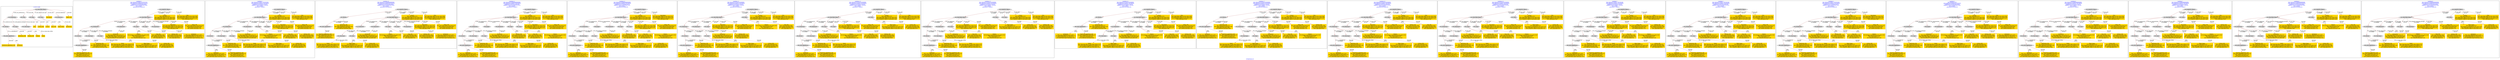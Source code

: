 digraph n0 {
fontcolor="blue"
remincross="true"
label="s29-gilcrease.csv"
subgraph cluster_0 {
label="1-correct model"
n2[style="filled",color="white",fillcolor="lightgray",label="E12_Production1"];
n3[style="filled",color="white",fillcolor="lightgray",label="E21_Person1"];
n4[style="filled",color="white",fillcolor="lightgray",label="E55_Type3"];
n5[style="filled",color="white",fillcolor="lightgray",label="E52_Time-Span1"];
n6[style="filled",color="white",fillcolor="lightgray",label="E82_Actor_Appellation1"];
n7[shape="plaintext",style="filled",fillcolor="gold",label="Attribution_URI"];
n8[style="filled",color="white",fillcolor="lightgray",label="E22_Man-Made_Object1"];
n9[style="filled",color="white",fillcolor="lightgray",label="E35_Title1"];
n10[style="filled",color="white",fillcolor="lightgray",label="E55_Type1"];
n11[style="filled",color="white",fillcolor="lightgray",label="E55_Type2"];
n12[shape="plaintext",style="filled",fillcolor="gold",label="Description"];
n13[style="filled",color="white",fillcolor="lightgray",label="E54_Dimension1"];
n14[shape="plaintext",style="filled",fillcolor="gold",label="Object_URI"];
n15[shape="plaintext",style="filled",fillcolor="gold",label="Title"];
n16[shape="plaintext",style="filled",fillcolor="gold",label="Dated"];
n17[shape="plaintext",style="filled",fillcolor="gold",label="Dimensions"];
n18[shape="plaintext",style="filled",fillcolor="gold",label="Culture_URI"];
n19[shape="plaintext",style="filled",fillcolor="gold",label="Culture"];
n20[shape="plaintext",style="filled",fillcolor="gold",label="Type_URI"];
n21[shape="plaintext",style="filled",fillcolor="gold",label="Object Name"];
n22[shape="plaintext",style="filled",fillcolor="gold",label="Medium_URI"];
n23[shape="plaintext",style="filled",fillcolor="gold",label="Medium"];
n24[shape="plaintext",style="filled",fillcolor="gold",label="Attribution_Appellation_URI"];
n25[shape="plaintext",style="filled",fillcolor="gold",label="Attribution"];
}
subgraph cluster_1 {
label="candidate 0\nlink coherence:0.9583333333333334\nnode coherence:0.9583333333333334\nconfidence:0.4291882560124626\nmapping score:0.5101262440676463\ncost:23.99907\n-precision:0.62-recall:0.65"
n27[style="filled",color="white",fillcolor="lightgray",label="E12_Production1"];
n28[style="filled",color="white",fillcolor="lightgray",label="E21_Person1"];
n29[style="filled",color="white",fillcolor="lightgray",label="E52_Time-Span2"];
n30[style="filled",color="white",fillcolor="lightgray",label="E55_Type1"];
n31[style="filled",color="white",fillcolor="lightgray",label="E82_Actor_Appellation1"];
n32[style="filled",color="white",fillcolor="lightgray",label="E22_Man-Made_Object1"];
n33[style="filled",color="white",fillcolor="lightgray",label="E54_Dimension1"];
n34[style="filled",color="white",fillcolor="lightgray",label="E55_Type2"];
n35[style="filled",color="white",fillcolor="lightgray",label="E55_Type3"];
n36[style="filled",color="white",fillcolor="lightgray",label="E8_Acquisition1"];
n37[style="filled",color="white",fillcolor="lightgray",label="E33_Linguistic_Object2"];
n38[shape="plaintext",style="filled",fillcolor="gold",label="Attribution\n[E82_Actor_Appellation,label,0.492]\n[E22_Man-Made_Object,P3_has_note,0.175]\n[E8_Acquisition,P3_has_note,0.172]\n[E22_Man-Made_Object,classLink,0.162]"];
n39[shape="plaintext",style="filled",fillcolor="gold",label="Object Name\n[E55_Type,label,0.475]\n[E29_Design_or_Procedure,P3_has_note,0.191]\n[E22_Man-Made_Object,P3_has_note,0.175]\n[E33_Linguistic_Object,P3_has_note,0.16]"];
n40[shape="plaintext",style="filled",fillcolor="gold",label="Culture\n[E35_Title,label,0.323]\n[E22_Man-Made_Object,P3_has_note,0.265]\n[E73_Information_Object,P3_has_note,0.224]\n[E33_Linguistic_Object,P3_has_note,0.188]"];
n41[shape="plaintext",style="filled",fillcolor="gold",label="Description\n[E22_Man-Made_Object,P3_has_note,0.321]\n[E73_Information_Object,P3_has_note,0.276]\n[E33_Linguistic_Object,P3_has_note,0.234]\n[E35_Title,label,0.168]"];
n42[shape="plaintext",style="filled",fillcolor="gold",label="Object_URI\n[E22_Man-Made_Object,classLink,0.522]\n[E78_Collection,classLink,0.195]\n[E38_Image,classLink,0.169]\n[E21_Person,classLink,0.114]"];
n43[shape="plaintext",style="filled",fillcolor="gold",label="Medium\n[E29_Design_or_Procedure,P3_has_note,0.302]\n[E57_Material,label,0.278]\n[E55_Type,label,0.272]\n[E57_Material,classLink,0.149]"];
n44[shape="plaintext",style="filled",fillcolor="gold",label="Dimensions\n[E54_Dimension,P3_has_note,0.72]\n[E22_Man-Made_Object,P3_has_note,0.105]\n[E22_Man-Made_Object,classLink,0.095]\n[E34_Inscription,P3_has_note,0.08]"];
n45[shape="plaintext",style="filled",fillcolor="gold",label="Type_URI\n[E55_Type,classLink,0.485]\n[E74_Group,classLink,0.204]\n[E57_Material,classLink,0.171]\n[E55_Type,label,0.14]"];
n46[shape="plaintext",style="filled",fillcolor="gold",label="Attribution_URI\n[E21_Person,classLink,0.37]\n[E82_Actor_Appellation,classLink,0.268]\n[E39_Actor,classLink,0.266]\n[E78_Collection,classLink,0.096]"];
n47[shape="plaintext",style="filled",fillcolor="gold",label="Medium_URI\n[E55_Type,classLink,0.388]\n[E57_Material,classLink,0.346]\n[E74_Group,classLink,0.21]\n[E55_Type,label,0.055]"];
n48[shape="plaintext",style="filled",fillcolor="gold",label="Dated\n[E52_Time-Span,P82_at_some_time_within,0.572]\n[E52_Time-Span,P82a_begin_of_the_begin,0.152]\n[E33_Linguistic_Object,P3_has_note,0.15]\n[E52_Time-Span,P82b_end_of_the_end,0.126]"];
n49[shape="plaintext",style="filled",fillcolor="gold",label="Title\n[E22_Man-Made_Object,P3_has_note,0.294]\n[E73_Information_Object,P3_has_note,0.258]\n[E33_Linguistic_Object,P3_has_note,0.224]\n[E35_Title,label,0.224]"];
n50[shape="plaintext",style="filled",fillcolor="gold",label="Culture_URI\n[E55_Type,classLink,0.52]\n[E74_Group,classLink,0.248]\n[E57_Material,classLink,0.195]\n[E55_Type,label,0.037]"];
n51[shape="plaintext",style="filled",fillcolor="gold",label="Attribution_Appellation_URI\n[E82_Actor_Appellation,classLink,0.78]\n[E21_Person,classLink,0.111]\n[E39_Actor,classLink,0.081]\n[E78_Collection,classLink,0.029]"];
}
subgraph cluster_2 {
label="candidate 1\nlink coherence:0.9565217391304348\nnode coherence:0.9565217391304348\nconfidence:0.4520429572743797\nmapping score:0.529045374992081\ncost:22.99916\n-precision:0.7-recall:0.7"
n53[style="filled",color="white",fillcolor="lightgray",label="E12_Production1"];
n54[style="filled",color="white",fillcolor="lightgray",label="E21_Person1"];
n55[style="filled",color="white",fillcolor="lightgray",label="E52_Time-Span2"];
n56[style="filled",color="white",fillcolor="lightgray",label="E55_Type1"];
n57[style="filled",color="white",fillcolor="lightgray",label="E82_Actor_Appellation1"];
n58[style="filled",color="white",fillcolor="lightgray",label="E22_Man-Made_Object1"];
n59[style="filled",color="white",fillcolor="lightgray",label="E54_Dimension1"];
n60[style="filled",color="white",fillcolor="lightgray",label="E55_Type2"];
n61[style="filled",color="white",fillcolor="lightgray",label="E55_Type3"];
n62[style="filled",color="white",fillcolor="lightgray",label="E33_Linguistic_Object2"];
n63[shape="plaintext",style="filled",fillcolor="gold",label="Object Name\n[E55_Type,label,0.475]\n[E29_Design_or_Procedure,P3_has_note,0.191]\n[E22_Man-Made_Object,P3_has_note,0.175]\n[E33_Linguistic_Object,P3_has_note,0.16]"];
n64[shape="plaintext",style="filled",fillcolor="gold",label="Culture\n[E35_Title,label,0.323]\n[E22_Man-Made_Object,P3_has_note,0.265]\n[E73_Information_Object,P3_has_note,0.224]\n[E33_Linguistic_Object,P3_has_note,0.188]"];
n65[shape="plaintext",style="filled",fillcolor="gold",label="Description\n[E22_Man-Made_Object,P3_has_note,0.321]\n[E73_Information_Object,P3_has_note,0.276]\n[E33_Linguistic_Object,P3_has_note,0.234]\n[E35_Title,label,0.168]"];
n66[shape="plaintext",style="filled",fillcolor="gold",label="Object_URI\n[E22_Man-Made_Object,classLink,0.522]\n[E78_Collection,classLink,0.195]\n[E38_Image,classLink,0.169]\n[E21_Person,classLink,0.114]"];
n67[shape="plaintext",style="filled",fillcolor="gold",label="Medium\n[E29_Design_or_Procedure,P3_has_note,0.302]\n[E57_Material,label,0.278]\n[E55_Type,label,0.272]\n[E57_Material,classLink,0.149]"];
n68[shape="plaintext",style="filled",fillcolor="gold",label="Dimensions\n[E54_Dimension,P3_has_note,0.72]\n[E22_Man-Made_Object,P3_has_note,0.105]\n[E22_Man-Made_Object,classLink,0.095]\n[E34_Inscription,P3_has_note,0.08]"];
n69[shape="plaintext",style="filled",fillcolor="gold",label="Type_URI\n[E55_Type,classLink,0.485]\n[E74_Group,classLink,0.204]\n[E57_Material,classLink,0.171]\n[E55_Type,label,0.14]"];
n70[shape="plaintext",style="filled",fillcolor="gold",label="Attribution\n[E82_Actor_Appellation,label,0.492]\n[E22_Man-Made_Object,P3_has_note,0.175]\n[E8_Acquisition,P3_has_note,0.172]\n[E22_Man-Made_Object,classLink,0.162]"];
n71[shape="plaintext",style="filled",fillcolor="gold",label="Attribution_URI\n[E21_Person,classLink,0.37]\n[E82_Actor_Appellation,classLink,0.268]\n[E39_Actor,classLink,0.266]\n[E78_Collection,classLink,0.096]"];
n72[shape="plaintext",style="filled",fillcolor="gold",label="Medium_URI\n[E55_Type,classLink,0.388]\n[E57_Material,classLink,0.346]\n[E74_Group,classLink,0.21]\n[E55_Type,label,0.055]"];
n73[shape="plaintext",style="filled",fillcolor="gold",label="Dated\n[E52_Time-Span,P82_at_some_time_within,0.572]\n[E52_Time-Span,P82a_begin_of_the_begin,0.152]\n[E33_Linguistic_Object,P3_has_note,0.15]\n[E52_Time-Span,P82b_end_of_the_end,0.126]"];
n74[shape="plaintext",style="filled",fillcolor="gold",label="Title\n[E22_Man-Made_Object,P3_has_note,0.294]\n[E73_Information_Object,P3_has_note,0.258]\n[E33_Linguistic_Object,P3_has_note,0.224]\n[E35_Title,label,0.224]"];
n75[shape="plaintext",style="filled",fillcolor="gold",label="Culture_URI\n[E55_Type,classLink,0.52]\n[E74_Group,classLink,0.248]\n[E57_Material,classLink,0.195]\n[E55_Type,label,0.037]"];
n76[shape="plaintext",style="filled",fillcolor="gold",label="Attribution_Appellation_URI\n[E82_Actor_Appellation,classLink,0.78]\n[E21_Person,classLink,0.111]\n[E39_Actor,classLink,0.081]\n[E78_Collection,classLink,0.029]"];
}
subgraph cluster_3 {
label="candidate 10\nlink coherence:0.9166666666666666\nnode coherence:0.9583333333333334\nconfidence:0.4291882560124626\nmapping score:0.5101262440676463\ncost:23.99922\n-precision:0.58-recall:0.61"
n78[style="filled",color="white",fillcolor="lightgray",label="E12_Production1"];
n79[style="filled",color="white",fillcolor="lightgray",label="E52_Time-Span2"];
n80[style="filled",color="white",fillcolor="lightgray",label="E55_Type1"];
n81[style="filled",color="white",fillcolor="lightgray",label="E21_Person1"];
n82[style="filled",color="white",fillcolor="lightgray",label="E82_Actor_Appellation1"];
n83[style="filled",color="white",fillcolor="lightgray",label="E22_Man-Made_Object1"];
n84[style="filled",color="white",fillcolor="lightgray",label="E54_Dimension1"];
n85[style="filled",color="white",fillcolor="lightgray",label="E55_Type2"];
n86[style="filled",color="white",fillcolor="lightgray",label="E55_Type3"];
n87[style="filled",color="white",fillcolor="lightgray",label="E8_Acquisition1"];
n88[style="filled",color="white",fillcolor="lightgray",label="E33_Linguistic_Object2"];
n89[shape="plaintext",style="filled",fillcolor="gold",label="Attribution\n[E82_Actor_Appellation,label,0.492]\n[E22_Man-Made_Object,P3_has_note,0.175]\n[E8_Acquisition,P3_has_note,0.172]\n[E22_Man-Made_Object,classLink,0.162]"];
n90[shape="plaintext",style="filled",fillcolor="gold",label="Object Name\n[E55_Type,label,0.475]\n[E29_Design_or_Procedure,P3_has_note,0.191]\n[E22_Man-Made_Object,P3_has_note,0.175]\n[E33_Linguistic_Object,P3_has_note,0.16]"];
n91[shape="plaintext",style="filled",fillcolor="gold",label="Culture\n[E35_Title,label,0.323]\n[E22_Man-Made_Object,P3_has_note,0.265]\n[E73_Information_Object,P3_has_note,0.224]\n[E33_Linguistic_Object,P3_has_note,0.188]"];
n92[shape="plaintext",style="filled",fillcolor="gold",label="Description\n[E22_Man-Made_Object,P3_has_note,0.321]\n[E73_Information_Object,P3_has_note,0.276]\n[E33_Linguistic_Object,P3_has_note,0.234]\n[E35_Title,label,0.168]"];
n93[shape="plaintext",style="filled",fillcolor="gold",label="Object_URI\n[E22_Man-Made_Object,classLink,0.522]\n[E78_Collection,classLink,0.195]\n[E38_Image,classLink,0.169]\n[E21_Person,classLink,0.114]"];
n94[shape="plaintext",style="filled",fillcolor="gold",label="Medium\n[E29_Design_or_Procedure,P3_has_note,0.302]\n[E57_Material,label,0.278]\n[E55_Type,label,0.272]\n[E57_Material,classLink,0.149]"];
n95[shape="plaintext",style="filled",fillcolor="gold",label="Dimensions\n[E54_Dimension,P3_has_note,0.72]\n[E22_Man-Made_Object,P3_has_note,0.105]\n[E22_Man-Made_Object,classLink,0.095]\n[E34_Inscription,P3_has_note,0.08]"];
n96[shape="plaintext",style="filled",fillcolor="gold",label="Type_URI\n[E55_Type,classLink,0.485]\n[E74_Group,classLink,0.204]\n[E57_Material,classLink,0.171]\n[E55_Type,label,0.14]"];
n97[shape="plaintext",style="filled",fillcolor="gold",label="Attribution_URI\n[E21_Person,classLink,0.37]\n[E82_Actor_Appellation,classLink,0.268]\n[E39_Actor,classLink,0.266]\n[E78_Collection,classLink,0.096]"];
n98[shape="plaintext",style="filled",fillcolor="gold",label="Medium_URI\n[E55_Type,classLink,0.388]\n[E57_Material,classLink,0.346]\n[E74_Group,classLink,0.21]\n[E55_Type,label,0.055]"];
n99[shape="plaintext",style="filled",fillcolor="gold",label="Dated\n[E52_Time-Span,P82_at_some_time_within,0.572]\n[E52_Time-Span,P82a_begin_of_the_begin,0.152]\n[E33_Linguistic_Object,P3_has_note,0.15]\n[E52_Time-Span,P82b_end_of_the_end,0.126]"];
n100[shape="plaintext",style="filled",fillcolor="gold",label="Title\n[E22_Man-Made_Object,P3_has_note,0.294]\n[E73_Information_Object,P3_has_note,0.258]\n[E33_Linguistic_Object,P3_has_note,0.224]\n[E35_Title,label,0.224]"];
n101[shape="plaintext",style="filled",fillcolor="gold",label="Culture_URI\n[E55_Type,classLink,0.52]\n[E74_Group,classLink,0.248]\n[E57_Material,classLink,0.195]\n[E55_Type,label,0.037]"];
n102[shape="plaintext",style="filled",fillcolor="gold",label="Attribution_Appellation_URI\n[E82_Actor_Appellation,classLink,0.78]\n[E21_Person,classLink,0.111]\n[E39_Actor,classLink,0.081]\n[E78_Collection,classLink,0.029]"];
}
subgraph cluster_4 {
label="candidate 11\nlink coherence:0.9166666666666666\nnode coherence:0.9565217391304348\nconfidence:0.4282956728381065\nmapping score:0.5211296135133233\ncost:23.99916\n-precision:0.67-recall:0.7"
n104[style="filled",color="white",fillcolor="lightgray",label="E12_Production1"];
n105[style="filled",color="white",fillcolor="lightgray",label="E21_Person1"];
n106[style="filled",color="white",fillcolor="lightgray",label="E52_Time-Span2"];
n107[style="filled",color="white",fillcolor="lightgray",label="E55_Type1"];
n108[style="filled",color="white",fillcolor="lightgray",label="E82_Actor_Appellation1"];
n109[style="filled",color="white",fillcolor="lightgray",label="E22_Man-Made_Object1"];
n110[style="filled",color="white",fillcolor="lightgray",label="E38_Image1"];
n111[style="filled",color="white",fillcolor="lightgray",label="E54_Dimension1"];
n112[style="filled",color="white",fillcolor="lightgray",label="E55_Type2"];
n113[style="filled",color="white",fillcolor="lightgray",label="E55_Type3"];
n114[style="filled",color="white",fillcolor="lightgray",label="E33_Linguistic_Object2"];
n115[shape="plaintext",style="filled",fillcolor="gold",label="Object Name\n[E55_Type,label,0.475]\n[E29_Design_or_Procedure,P3_has_note,0.191]\n[E22_Man-Made_Object,P3_has_note,0.175]\n[E33_Linguistic_Object,P3_has_note,0.16]"];
n116[shape="plaintext",style="filled",fillcolor="gold",label="Culture\n[E35_Title,label,0.323]\n[E22_Man-Made_Object,P3_has_note,0.265]\n[E73_Information_Object,P3_has_note,0.224]\n[E33_Linguistic_Object,P3_has_note,0.188]"];
n117[shape="plaintext",style="filled",fillcolor="gold",label="Description\n[E22_Man-Made_Object,P3_has_note,0.321]\n[E73_Information_Object,P3_has_note,0.276]\n[E33_Linguistic_Object,P3_has_note,0.234]\n[E35_Title,label,0.168]"];
n118[shape="plaintext",style="filled",fillcolor="gold",label="Object_URI\n[E22_Man-Made_Object,classLink,0.522]\n[E78_Collection,classLink,0.195]\n[E38_Image,classLink,0.169]\n[E21_Person,classLink,0.114]"];
n119[shape="plaintext",style="filled",fillcolor="gold",label="Medium_URI\n[E55_Type,classLink,0.388]\n[E57_Material,classLink,0.346]\n[E74_Group,classLink,0.21]\n[E55_Type,label,0.055]"];
n120[shape="plaintext",style="filled",fillcolor="gold",label="Dimensions\n[E54_Dimension,P3_has_note,0.72]\n[E22_Man-Made_Object,P3_has_note,0.105]\n[E22_Man-Made_Object,classLink,0.095]\n[E34_Inscription,P3_has_note,0.08]"];
n121[shape="plaintext",style="filled",fillcolor="gold",label="Type_URI\n[E55_Type,classLink,0.485]\n[E74_Group,classLink,0.204]\n[E57_Material,classLink,0.171]\n[E55_Type,label,0.14]"];
n122[shape="plaintext",style="filled",fillcolor="gold",label="Attribution\n[E82_Actor_Appellation,label,0.492]\n[E22_Man-Made_Object,P3_has_note,0.175]\n[E8_Acquisition,P3_has_note,0.172]\n[E22_Man-Made_Object,classLink,0.162]"];
n123[shape="plaintext",style="filled",fillcolor="gold",label="Attribution_URI\n[E21_Person,classLink,0.37]\n[E82_Actor_Appellation,classLink,0.268]\n[E39_Actor,classLink,0.266]\n[E78_Collection,classLink,0.096]"];
n124[shape="plaintext",style="filled",fillcolor="gold",label="Dated\n[E52_Time-Span,P82_at_some_time_within,0.572]\n[E52_Time-Span,P82a_begin_of_the_begin,0.152]\n[E33_Linguistic_Object,P3_has_note,0.15]\n[E52_Time-Span,P82b_end_of_the_end,0.126]"];
n125[shape="plaintext",style="filled",fillcolor="gold",label="Title\n[E22_Man-Made_Object,P3_has_note,0.294]\n[E73_Information_Object,P3_has_note,0.258]\n[E33_Linguistic_Object,P3_has_note,0.224]\n[E35_Title,label,0.224]"];
n126[shape="plaintext",style="filled",fillcolor="gold",label="Culture_URI\n[E55_Type,classLink,0.52]\n[E74_Group,classLink,0.248]\n[E57_Material,classLink,0.195]\n[E55_Type,label,0.037]"];
n127[shape="plaintext",style="filled",fillcolor="gold",label="Attribution_Appellation_URI\n[E82_Actor_Appellation,classLink,0.78]\n[E21_Person,classLink,0.111]\n[E39_Actor,classLink,0.081]\n[E78_Collection,classLink,0.029]"];
n128[shape="plaintext",style="filled",fillcolor="gold",label="Medium\n[E29_Design_or_Procedure,P3_has_note,0.302]\n[E57_Material,label,0.278]\n[E55_Type,label,0.272]\n[E57_Material,classLink,0.149]"];
}
subgraph cluster_5 {
label="candidate 12\nlink coherence:0.9166666666666666\nnode coherence:0.9565217391304348\nconfidence:0.4270306945218379\nmapping score:0.520707954074567\ncost:23.99916\n-precision:0.62-recall:0.65"
n130[style="filled",color="white",fillcolor="lightgray",label="E12_Production1"];
n131[style="filled",color="white",fillcolor="lightgray",label="E21_Person1"];
n132[style="filled",color="white",fillcolor="lightgray",label="E52_Time-Span2"];
n133[style="filled",color="white",fillcolor="lightgray",label="E55_Type1"];
n134[style="filled",color="white",fillcolor="lightgray",label="E82_Actor_Appellation1"];
n135[style="filled",color="white",fillcolor="lightgray",label="E22_Man-Made_Object1"];
n136[style="filled",color="white",fillcolor="lightgray",label="E38_Image1"];
n137[style="filled",color="white",fillcolor="lightgray",label="E54_Dimension1"];
n138[style="filled",color="white",fillcolor="lightgray",label="E55_Type2"];
n139[style="filled",color="white",fillcolor="lightgray",label="E55_Type3"];
n140[style="filled",color="white",fillcolor="lightgray",label="E33_Linguistic_Object2"];
n141[shape="plaintext",style="filled",fillcolor="gold",label="Object Name\n[E55_Type,label,0.475]\n[E29_Design_or_Procedure,P3_has_note,0.191]\n[E22_Man-Made_Object,P3_has_note,0.175]\n[E33_Linguistic_Object,P3_has_note,0.16]"];
n142[shape="plaintext",style="filled",fillcolor="gold",label="Culture\n[E35_Title,label,0.323]\n[E22_Man-Made_Object,P3_has_note,0.265]\n[E73_Information_Object,P3_has_note,0.224]\n[E33_Linguistic_Object,P3_has_note,0.188]"];
n143[shape="plaintext",style="filled",fillcolor="gold",label="Title\n[E22_Man-Made_Object,P3_has_note,0.294]\n[E73_Information_Object,P3_has_note,0.258]\n[E33_Linguistic_Object,P3_has_note,0.224]\n[E35_Title,label,0.224]"];
n144[shape="plaintext",style="filled",fillcolor="gold",label="Object_URI\n[E22_Man-Made_Object,classLink,0.522]\n[E78_Collection,classLink,0.195]\n[E38_Image,classLink,0.169]\n[E21_Person,classLink,0.114]"];
n145[shape="plaintext",style="filled",fillcolor="gold",label="Medium_URI\n[E55_Type,classLink,0.388]\n[E57_Material,classLink,0.346]\n[E74_Group,classLink,0.21]\n[E55_Type,label,0.055]"];
n146[shape="plaintext",style="filled",fillcolor="gold",label="Dimensions\n[E54_Dimension,P3_has_note,0.72]\n[E22_Man-Made_Object,P3_has_note,0.105]\n[E22_Man-Made_Object,classLink,0.095]\n[E34_Inscription,P3_has_note,0.08]"];
n147[shape="plaintext",style="filled",fillcolor="gold",label="Type_URI\n[E55_Type,classLink,0.485]\n[E74_Group,classLink,0.204]\n[E57_Material,classLink,0.171]\n[E55_Type,label,0.14]"];
n148[shape="plaintext",style="filled",fillcolor="gold",label="Attribution\n[E82_Actor_Appellation,label,0.492]\n[E22_Man-Made_Object,P3_has_note,0.175]\n[E8_Acquisition,P3_has_note,0.172]\n[E22_Man-Made_Object,classLink,0.162]"];
n149[shape="plaintext",style="filled",fillcolor="gold",label="Attribution_URI\n[E21_Person,classLink,0.37]\n[E82_Actor_Appellation,classLink,0.268]\n[E39_Actor,classLink,0.266]\n[E78_Collection,classLink,0.096]"];
n150[shape="plaintext",style="filled",fillcolor="gold",label="Dated\n[E52_Time-Span,P82_at_some_time_within,0.572]\n[E52_Time-Span,P82a_begin_of_the_begin,0.152]\n[E33_Linguistic_Object,P3_has_note,0.15]\n[E52_Time-Span,P82b_end_of_the_end,0.126]"];
n151[shape="plaintext",style="filled",fillcolor="gold",label="Description\n[E22_Man-Made_Object,P3_has_note,0.321]\n[E73_Information_Object,P3_has_note,0.276]\n[E33_Linguistic_Object,P3_has_note,0.234]\n[E35_Title,label,0.168]"];
n152[shape="plaintext",style="filled",fillcolor="gold",label="Culture_URI\n[E55_Type,classLink,0.52]\n[E74_Group,classLink,0.248]\n[E57_Material,classLink,0.195]\n[E55_Type,label,0.037]"];
n153[shape="plaintext",style="filled",fillcolor="gold",label="Attribution_Appellation_URI\n[E82_Actor_Appellation,classLink,0.78]\n[E21_Person,classLink,0.111]\n[E39_Actor,classLink,0.081]\n[E78_Collection,classLink,0.029]"];
n154[shape="plaintext",style="filled",fillcolor="gold",label="Medium\n[E29_Design_or_Procedure,P3_has_note,0.302]\n[E57_Material,label,0.278]\n[E55_Type,label,0.272]\n[E57_Material,classLink,0.149]"];
}
subgraph cluster_6 {
label="candidate 13\nlink coherence:0.9130434782608695\nnode coherence:0.9565217391304348\nconfidence:0.4520429572743797\nmapping score:0.529045374992081\ncost:22.99918\n-precision:0.65-recall:0.65"
n156[style="filled",color="white",fillcolor="lightgray",label="E12_Production1"];
n157[style="filled",color="white",fillcolor="lightgray",label="E21_Person1"];
n158[style="filled",color="white",fillcolor="lightgray",label="E52_Time-Span2"];
n159[style="filled",color="white",fillcolor="lightgray",label="E55_Type1"];
n160[style="filled",color="white",fillcolor="lightgray",label="E82_Actor_Appellation1"];
n161[style="filled",color="white",fillcolor="lightgray",label="E22_Man-Made_Object1"];
n162[style="filled",color="white",fillcolor="lightgray",label="E54_Dimension1"];
n163[style="filled",color="white",fillcolor="lightgray",label="E55_Type3"];
n164[style="filled",color="white",fillcolor="lightgray",label="E33_Linguistic_Object2"];
n165[style="filled",color="white",fillcolor="lightgray",label="E55_Type2"];
n166[shape="plaintext",style="filled",fillcolor="gold",label="Object Name\n[E55_Type,label,0.475]\n[E29_Design_or_Procedure,P3_has_note,0.191]\n[E22_Man-Made_Object,P3_has_note,0.175]\n[E33_Linguistic_Object,P3_has_note,0.16]"];
n167[shape="plaintext",style="filled",fillcolor="gold",label="Culture\n[E35_Title,label,0.323]\n[E22_Man-Made_Object,P3_has_note,0.265]\n[E73_Information_Object,P3_has_note,0.224]\n[E33_Linguistic_Object,P3_has_note,0.188]"];
n168[shape="plaintext",style="filled",fillcolor="gold",label="Description\n[E22_Man-Made_Object,P3_has_note,0.321]\n[E73_Information_Object,P3_has_note,0.276]\n[E33_Linguistic_Object,P3_has_note,0.234]\n[E35_Title,label,0.168]"];
n169[shape="plaintext",style="filled",fillcolor="gold",label="Object_URI\n[E22_Man-Made_Object,classLink,0.522]\n[E78_Collection,classLink,0.195]\n[E38_Image,classLink,0.169]\n[E21_Person,classLink,0.114]"];
n170[shape="plaintext",style="filled",fillcolor="gold",label="Medium\n[E29_Design_or_Procedure,P3_has_note,0.302]\n[E57_Material,label,0.278]\n[E55_Type,label,0.272]\n[E57_Material,classLink,0.149]"];
n171[shape="plaintext",style="filled",fillcolor="gold",label="Dimensions\n[E54_Dimension,P3_has_note,0.72]\n[E22_Man-Made_Object,P3_has_note,0.105]\n[E22_Man-Made_Object,classLink,0.095]\n[E34_Inscription,P3_has_note,0.08]"];
n172[shape="plaintext",style="filled",fillcolor="gold",label="Type_URI\n[E55_Type,classLink,0.485]\n[E74_Group,classLink,0.204]\n[E57_Material,classLink,0.171]\n[E55_Type,label,0.14]"];
n173[shape="plaintext",style="filled",fillcolor="gold",label="Attribution\n[E82_Actor_Appellation,label,0.492]\n[E22_Man-Made_Object,P3_has_note,0.175]\n[E8_Acquisition,P3_has_note,0.172]\n[E22_Man-Made_Object,classLink,0.162]"];
n174[shape="plaintext",style="filled",fillcolor="gold",label="Attribution_URI\n[E21_Person,classLink,0.37]\n[E82_Actor_Appellation,classLink,0.268]\n[E39_Actor,classLink,0.266]\n[E78_Collection,classLink,0.096]"];
n175[shape="plaintext",style="filled",fillcolor="gold",label="Medium_URI\n[E55_Type,classLink,0.388]\n[E57_Material,classLink,0.346]\n[E74_Group,classLink,0.21]\n[E55_Type,label,0.055]"];
n176[shape="plaintext",style="filled",fillcolor="gold",label="Dated\n[E52_Time-Span,P82_at_some_time_within,0.572]\n[E52_Time-Span,P82a_begin_of_the_begin,0.152]\n[E33_Linguistic_Object,P3_has_note,0.15]\n[E52_Time-Span,P82b_end_of_the_end,0.126]"];
n177[shape="plaintext",style="filled",fillcolor="gold",label="Title\n[E22_Man-Made_Object,P3_has_note,0.294]\n[E73_Information_Object,P3_has_note,0.258]\n[E33_Linguistic_Object,P3_has_note,0.224]\n[E35_Title,label,0.224]"];
n178[shape="plaintext",style="filled",fillcolor="gold",label="Culture_URI\n[E55_Type,classLink,0.52]\n[E74_Group,classLink,0.248]\n[E57_Material,classLink,0.195]\n[E55_Type,label,0.037]"];
n179[shape="plaintext",style="filled",fillcolor="gold",label="Attribution_Appellation_URI\n[E82_Actor_Appellation,classLink,0.78]\n[E21_Person,classLink,0.111]\n[E39_Actor,classLink,0.081]\n[E78_Collection,classLink,0.029]"];
}
subgraph cluster_7 {
label="candidate 14\nlink coherence:0.9130434782608695\nnode coherence:0.9565217391304348\nconfidence:0.4520429572743797\nmapping score:0.529045374992081\ncost:22.99925\n-precision:0.7-recall:0.7"
n181[style="filled",color="white",fillcolor="lightgray",label="E12_Production1"];
n182[style="filled",color="white",fillcolor="lightgray",label="E21_Person1"];
n183[style="filled",color="white",fillcolor="lightgray",label="E52_Time-Span2"];
n184[style="filled",color="white",fillcolor="lightgray",label="E82_Actor_Appellation1"];
n185[style="filled",color="white",fillcolor="lightgray",label="E22_Man-Made_Object1"];
n186[style="filled",color="white",fillcolor="lightgray",label="E54_Dimension1"];
n187[style="filled",color="white",fillcolor="lightgray",label="E55_Type2"];
n188[style="filled",color="white",fillcolor="lightgray",label="E55_Type3"];
n189[style="filled",color="white",fillcolor="lightgray",label="E33_Linguistic_Object2"];
n190[style="filled",color="white",fillcolor="lightgray",label="E55_Type1"];
n191[shape="plaintext",style="filled",fillcolor="gold",label="Object Name\n[E55_Type,label,0.475]\n[E29_Design_or_Procedure,P3_has_note,0.191]\n[E22_Man-Made_Object,P3_has_note,0.175]\n[E33_Linguistic_Object,P3_has_note,0.16]"];
n192[shape="plaintext",style="filled",fillcolor="gold",label="Culture\n[E35_Title,label,0.323]\n[E22_Man-Made_Object,P3_has_note,0.265]\n[E73_Information_Object,P3_has_note,0.224]\n[E33_Linguistic_Object,P3_has_note,0.188]"];
n193[shape="plaintext",style="filled",fillcolor="gold",label="Description\n[E22_Man-Made_Object,P3_has_note,0.321]\n[E73_Information_Object,P3_has_note,0.276]\n[E33_Linguistic_Object,P3_has_note,0.234]\n[E35_Title,label,0.168]"];
n194[shape="plaintext",style="filled",fillcolor="gold",label="Object_URI\n[E22_Man-Made_Object,classLink,0.522]\n[E78_Collection,classLink,0.195]\n[E38_Image,classLink,0.169]\n[E21_Person,classLink,0.114]"];
n195[shape="plaintext",style="filled",fillcolor="gold",label="Medium\n[E29_Design_or_Procedure,P3_has_note,0.302]\n[E57_Material,label,0.278]\n[E55_Type,label,0.272]\n[E57_Material,classLink,0.149]"];
n196[shape="plaintext",style="filled",fillcolor="gold",label="Dimensions\n[E54_Dimension,P3_has_note,0.72]\n[E22_Man-Made_Object,P3_has_note,0.105]\n[E22_Man-Made_Object,classLink,0.095]\n[E34_Inscription,P3_has_note,0.08]"];
n197[shape="plaintext",style="filled",fillcolor="gold",label="Type_URI\n[E55_Type,classLink,0.485]\n[E74_Group,classLink,0.204]\n[E57_Material,classLink,0.171]\n[E55_Type,label,0.14]"];
n198[shape="plaintext",style="filled",fillcolor="gold",label="Attribution\n[E82_Actor_Appellation,label,0.492]\n[E22_Man-Made_Object,P3_has_note,0.175]\n[E8_Acquisition,P3_has_note,0.172]\n[E22_Man-Made_Object,classLink,0.162]"];
n199[shape="plaintext",style="filled",fillcolor="gold",label="Attribution_URI\n[E21_Person,classLink,0.37]\n[E82_Actor_Appellation,classLink,0.268]\n[E39_Actor,classLink,0.266]\n[E78_Collection,classLink,0.096]"];
n200[shape="plaintext",style="filled",fillcolor="gold",label="Medium_URI\n[E55_Type,classLink,0.388]\n[E57_Material,classLink,0.346]\n[E74_Group,classLink,0.21]\n[E55_Type,label,0.055]"];
n201[shape="plaintext",style="filled",fillcolor="gold",label="Dated\n[E52_Time-Span,P82_at_some_time_within,0.572]\n[E52_Time-Span,P82a_begin_of_the_begin,0.152]\n[E33_Linguistic_Object,P3_has_note,0.15]\n[E52_Time-Span,P82b_end_of_the_end,0.126]"];
n202[shape="plaintext",style="filled",fillcolor="gold",label="Title\n[E22_Man-Made_Object,P3_has_note,0.294]\n[E73_Information_Object,P3_has_note,0.258]\n[E33_Linguistic_Object,P3_has_note,0.224]\n[E35_Title,label,0.224]"];
n203[shape="plaintext",style="filled",fillcolor="gold",label="Culture_URI\n[E55_Type,classLink,0.52]\n[E74_Group,classLink,0.248]\n[E57_Material,classLink,0.195]\n[E55_Type,label,0.037]"];
n204[shape="plaintext",style="filled",fillcolor="gold",label="Attribution_Appellation_URI\n[E82_Actor_Appellation,classLink,0.78]\n[E21_Person,classLink,0.111]\n[E39_Actor,classLink,0.081]\n[E78_Collection,classLink,0.029]"];
}
subgraph cluster_8 {
label="candidate 15\nlink coherence:0.9130434782608695\nnode coherence:0.9565217391304348\nconfidence:0.4520429572743797\nmapping score:0.529045374992081\ncost:22.99929\n-precision:0.7-recall:0.7"
n206[style="filled",color="white",fillcolor="lightgray",label="E12_Production1"];
n207[style="filled",color="white",fillcolor="lightgray",label="E21_Person1"];
n208[style="filled",color="white",fillcolor="lightgray",label="E52_Time-Span2"];
n209[style="filled",color="white",fillcolor="lightgray",label="E82_Actor_Appellation1"];
n210[style="filled",color="white",fillcolor="lightgray",label="E22_Man-Made_Object1"];
n211[style="filled",color="white",fillcolor="lightgray",label="E54_Dimension1"];
n212[style="filled",color="white",fillcolor="lightgray",label="E55_Type3"];
n213[style="filled",color="white",fillcolor="lightgray",label="E33_Linguistic_Object2"];
n214[style="filled",color="white",fillcolor="lightgray",label="E55_Type1"];
n215[style="filled",color="white",fillcolor="lightgray",label="E55_Type4"];
n216[shape="plaintext",style="filled",fillcolor="gold",label="Object Name\n[E55_Type,label,0.475]\n[E29_Design_or_Procedure,P3_has_note,0.191]\n[E22_Man-Made_Object,P3_has_note,0.175]\n[E33_Linguistic_Object,P3_has_note,0.16]"];
n217[shape="plaintext",style="filled",fillcolor="gold",label="Culture\n[E35_Title,label,0.323]\n[E22_Man-Made_Object,P3_has_note,0.265]\n[E73_Information_Object,P3_has_note,0.224]\n[E33_Linguistic_Object,P3_has_note,0.188]"];
n218[shape="plaintext",style="filled",fillcolor="gold",label="Description\n[E22_Man-Made_Object,P3_has_note,0.321]\n[E73_Information_Object,P3_has_note,0.276]\n[E33_Linguistic_Object,P3_has_note,0.234]\n[E35_Title,label,0.168]"];
n219[shape="plaintext",style="filled",fillcolor="gold",label="Object_URI\n[E22_Man-Made_Object,classLink,0.522]\n[E78_Collection,classLink,0.195]\n[E38_Image,classLink,0.169]\n[E21_Person,classLink,0.114]"];
n220[shape="plaintext",style="filled",fillcolor="gold",label="Medium_URI\n[E55_Type,classLink,0.388]\n[E57_Material,classLink,0.346]\n[E74_Group,classLink,0.21]\n[E55_Type,label,0.055]"];
n221[shape="plaintext",style="filled",fillcolor="gold",label="Dimensions\n[E54_Dimension,P3_has_note,0.72]\n[E22_Man-Made_Object,P3_has_note,0.105]\n[E22_Man-Made_Object,classLink,0.095]\n[E34_Inscription,P3_has_note,0.08]"];
n222[shape="plaintext",style="filled",fillcolor="gold",label="Attribution\n[E82_Actor_Appellation,label,0.492]\n[E22_Man-Made_Object,P3_has_note,0.175]\n[E8_Acquisition,P3_has_note,0.172]\n[E22_Man-Made_Object,classLink,0.162]"];
n223[shape="plaintext",style="filled",fillcolor="gold",label="Attribution_URI\n[E21_Person,classLink,0.37]\n[E82_Actor_Appellation,classLink,0.268]\n[E39_Actor,classLink,0.266]\n[E78_Collection,classLink,0.096]"];
n224[shape="plaintext",style="filled",fillcolor="gold",label="Type_URI\n[E55_Type,classLink,0.485]\n[E74_Group,classLink,0.204]\n[E57_Material,classLink,0.171]\n[E55_Type,label,0.14]"];
n225[shape="plaintext",style="filled",fillcolor="gold",label="Dated\n[E52_Time-Span,P82_at_some_time_within,0.572]\n[E52_Time-Span,P82a_begin_of_the_begin,0.152]\n[E33_Linguistic_Object,P3_has_note,0.15]\n[E52_Time-Span,P82b_end_of_the_end,0.126]"];
n226[shape="plaintext",style="filled",fillcolor="gold",label="Title\n[E22_Man-Made_Object,P3_has_note,0.294]\n[E73_Information_Object,P3_has_note,0.258]\n[E33_Linguistic_Object,P3_has_note,0.224]\n[E35_Title,label,0.224]"];
n227[shape="plaintext",style="filled",fillcolor="gold",label="Culture_URI\n[E55_Type,classLink,0.52]\n[E74_Group,classLink,0.248]\n[E57_Material,classLink,0.195]\n[E55_Type,label,0.037]"];
n228[shape="plaintext",style="filled",fillcolor="gold",label="Attribution_Appellation_URI\n[E82_Actor_Appellation,classLink,0.78]\n[E21_Person,classLink,0.111]\n[E39_Actor,classLink,0.081]\n[E78_Collection,classLink,0.029]"];
n229[shape="plaintext",style="filled",fillcolor="gold",label="Medium\n[E29_Design_or_Procedure,P3_has_note,0.302]\n[E57_Material,label,0.278]\n[E55_Type,label,0.272]\n[E57_Material,classLink,0.149]"];
}
subgraph cluster_9 {
label="candidate 16\nlink coherence:0.9130434782608695\nnode coherence:0.9565217391304348\nconfidence:0.4520429572743797\nmapping score:0.529045374992081\ncost:22.99931\n-precision:0.65-recall:0.65"
n231[style="filled",color="white",fillcolor="lightgray",label="E12_Production1"];
n232[style="filled",color="white",fillcolor="lightgray",label="E52_Time-Span2"];
n233[style="filled",color="white",fillcolor="lightgray",label="E55_Type1"];
n234[style="filled",color="white",fillcolor="lightgray",label="E21_Person1"];
n235[style="filled",color="white",fillcolor="lightgray",label="E82_Actor_Appellation1"];
n236[style="filled",color="white",fillcolor="lightgray",label="E22_Man-Made_Object1"];
n237[style="filled",color="white",fillcolor="lightgray",label="E54_Dimension1"];
n238[style="filled",color="white",fillcolor="lightgray",label="E55_Type2"];
n239[style="filled",color="white",fillcolor="lightgray",label="E55_Type3"];
n240[style="filled",color="white",fillcolor="lightgray",label="E33_Linguistic_Object2"];
n241[shape="plaintext",style="filled",fillcolor="gold",label="Object Name\n[E55_Type,label,0.475]\n[E29_Design_or_Procedure,P3_has_note,0.191]\n[E22_Man-Made_Object,P3_has_note,0.175]\n[E33_Linguistic_Object,P3_has_note,0.16]"];
n242[shape="plaintext",style="filled",fillcolor="gold",label="Culture\n[E35_Title,label,0.323]\n[E22_Man-Made_Object,P3_has_note,0.265]\n[E73_Information_Object,P3_has_note,0.224]\n[E33_Linguistic_Object,P3_has_note,0.188]"];
n243[shape="plaintext",style="filled",fillcolor="gold",label="Description\n[E22_Man-Made_Object,P3_has_note,0.321]\n[E73_Information_Object,P3_has_note,0.276]\n[E33_Linguistic_Object,P3_has_note,0.234]\n[E35_Title,label,0.168]"];
n244[shape="plaintext",style="filled",fillcolor="gold",label="Object_URI\n[E22_Man-Made_Object,classLink,0.522]\n[E78_Collection,classLink,0.195]\n[E38_Image,classLink,0.169]\n[E21_Person,classLink,0.114]"];
n245[shape="plaintext",style="filled",fillcolor="gold",label="Medium\n[E29_Design_or_Procedure,P3_has_note,0.302]\n[E57_Material,label,0.278]\n[E55_Type,label,0.272]\n[E57_Material,classLink,0.149]"];
n246[shape="plaintext",style="filled",fillcolor="gold",label="Dimensions\n[E54_Dimension,P3_has_note,0.72]\n[E22_Man-Made_Object,P3_has_note,0.105]\n[E22_Man-Made_Object,classLink,0.095]\n[E34_Inscription,P3_has_note,0.08]"];
n247[shape="plaintext",style="filled",fillcolor="gold",label="Type_URI\n[E55_Type,classLink,0.485]\n[E74_Group,classLink,0.204]\n[E57_Material,classLink,0.171]\n[E55_Type,label,0.14]"];
n248[shape="plaintext",style="filled",fillcolor="gold",label="Attribution\n[E82_Actor_Appellation,label,0.492]\n[E22_Man-Made_Object,P3_has_note,0.175]\n[E8_Acquisition,P3_has_note,0.172]\n[E22_Man-Made_Object,classLink,0.162]"];
n249[shape="plaintext",style="filled",fillcolor="gold",label="Attribution_URI\n[E21_Person,classLink,0.37]\n[E82_Actor_Appellation,classLink,0.268]\n[E39_Actor,classLink,0.266]\n[E78_Collection,classLink,0.096]"];
n250[shape="plaintext",style="filled",fillcolor="gold",label="Medium_URI\n[E55_Type,classLink,0.388]\n[E57_Material,classLink,0.346]\n[E74_Group,classLink,0.21]\n[E55_Type,label,0.055]"];
n251[shape="plaintext",style="filled",fillcolor="gold",label="Dated\n[E52_Time-Span,P82_at_some_time_within,0.572]\n[E52_Time-Span,P82a_begin_of_the_begin,0.152]\n[E33_Linguistic_Object,P3_has_note,0.15]\n[E52_Time-Span,P82b_end_of_the_end,0.126]"];
n252[shape="plaintext",style="filled",fillcolor="gold",label="Title\n[E22_Man-Made_Object,P3_has_note,0.294]\n[E73_Information_Object,P3_has_note,0.258]\n[E33_Linguistic_Object,P3_has_note,0.224]\n[E35_Title,label,0.224]"];
n253[shape="plaintext",style="filled",fillcolor="gold",label="Culture_URI\n[E55_Type,classLink,0.52]\n[E74_Group,classLink,0.248]\n[E57_Material,classLink,0.195]\n[E55_Type,label,0.037]"];
n254[shape="plaintext",style="filled",fillcolor="gold",label="Attribution_Appellation_URI\n[E82_Actor_Appellation,classLink,0.78]\n[E21_Person,classLink,0.111]\n[E39_Actor,classLink,0.081]\n[E78_Collection,classLink,0.029]"];
}
subgraph cluster_10 {
label="candidate 17\nlink coherence:0.9130434782608695\nnode coherence:0.9565217391304348\nconfidence:0.4520429572743797\nmapping score:0.529045374992081\ncost:22.99935\n-precision:0.65-recall:0.65"
n256[style="filled",color="white",fillcolor="lightgray",label="E12_Production1"];
n257[style="filled",color="white",fillcolor="lightgray",label="E52_Time-Span2"];
n258[style="filled",color="white",fillcolor="lightgray",label="E55_Type1"];
n259[style="filled",color="white",fillcolor="lightgray",label="E21_Person1"];
n260[style="filled",color="white",fillcolor="lightgray",label="E82_Actor_Appellation1"];
n261[style="filled",color="white",fillcolor="lightgray",label="E22_Man-Made_Object1"];
n262[style="filled",color="white",fillcolor="lightgray",label="E54_Dimension1"];
n263[style="filled",color="white",fillcolor="lightgray",label="E55_Type3"];
n264[style="filled",color="white",fillcolor="lightgray",label="E33_Linguistic_Object2"];
n265[style="filled",color="white",fillcolor="lightgray",label="E55_Type4"];
n266[shape="plaintext",style="filled",fillcolor="gold",label="Object Name\n[E55_Type,label,0.475]\n[E29_Design_or_Procedure,P3_has_note,0.191]\n[E22_Man-Made_Object,P3_has_note,0.175]\n[E33_Linguistic_Object,P3_has_note,0.16]"];
n267[shape="plaintext",style="filled",fillcolor="gold",label="Culture\n[E35_Title,label,0.323]\n[E22_Man-Made_Object,P3_has_note,0.265]\n[E73_Information_Object,P3_has_note,0.224]\n[E33_Linguistic_Object,P3_has_note,0.188]"];
n268[shape="plaintext",style="filled",fillcolor="gold",label="Description\n[E22_Man-Made_Object,P3_has_note,0.321]\n[E73_Information_Object,P3_has_note,0.276]\n[E33_Linguistic_Object,P3_has_note,0.234]\n[E35_Title,label,0.168]"];
n269[shape="plaintext",style="filled",fillcolor="gold",label="Object_URI\n[E22_Man-Made_Object,classLink,0.522]\n[E78_Collection,classLink,0.195]\n[E38_Image,classLink,0.169]\n[E21_Person,classLink,0.114]"];
n270[shape="plaintext",style="filled",fillcolor="gold",label="Medium_URI\n[E55_Type,classLink,0.388]\n[E57_Material,classLink,0.346]\n[E74_Group,classLink,0.21]\n[E55_Type,label,0.055]"];
n271[shape="plaintext",style="filled",fillcolor="gold",label="Dimensions\n[E54_Dimension,P3_has_note,0.72]\n[E22_Man-Made_Object,P3_has_note,0.105]\n[E22_Man-Made_Object,classLink,0.095]\n[E34_Inscription,P3_has_note,0.08]"];
n272[shape="plaintext",style="filled",fillcolor="gold",label="Attribution\n[E82_Actor_Appellation,label,0.492]\n[E22_Man-Made_Object,P3_has_note,0.175]\n[E8_Acquisition,P3_has_note,0.172]\n[E22_Man-Made_Object,classLink,0.162]"];
n273[shape="plaintext",style="filled",fillcolor="gold",label="Attribution_URI\n[E21_Person,classLink,0.37]\n[E82_Actor_Appellation,classLink,0.268]\n[E39_Actor,classLink,0.266]\n[E78_Collection,classLink,0.096]"];
n274[shape="plaintext",style="filled",fillcolor="gold",label="Type_URI\n[E55_Type,classLink,0.485]\n[E74_Group,classLink,0.204]\n[E57_Material,classLink,0.171]\n[E55_Type,label,0.14]"];
n275[shape="plaintext",style="filled",fillcolor="gold",label="Dated\n[E52_Time-Span,P82_at_some_time_within,0.572]\n[E52_Time-Span,P82a_begin_of_the_begin,0.152]\n[E33_Linguistic_Object,P3_has_note,0.15]\n[E52_Time-Span,P82b_end_of_the_end,0.126]"];
n276[shape="plaintext",style="filled",fillcolor="gold",label="Title\n[E22_Man-Made_Object,P3_has_note,0.294]\n[E73_Information_Object,P3_has_note,0.258]\n[E33_Linguistic_Object,P3_has_note,0.224]\n[E35_Title,label,0.224]"];
n277[shape="plaintext",style="filled",fillcolor="gold",label="Culture_URI\n[E55_Type,classLink,0.52]\n[E74_Group,classLink,0.248]\n[E57_Material,classLink,0.195]\n[E55_Type,label,0.037]"];
n278[shape="plaintext",style="filled",fillcolor="gold",label="Attribution_Appellation_URI\n[E82_Actor_Appellation,classLink,0.78]\n[E21_Person,classLink,0.111]\n[E39_Actor,classLink,0.081]\n[E78_Collection,classLink,0.029]"];
n279[shape="plaintext",style="filled",fillcolor="gold",label="Medium\n[E29_Design_or_Procedure,P3_has_note,0.302]\n[E57_Material,label,0.278]\n[E55_Type,label,0.272]\n[E57_Material,classLink,0.149]"];
}
subgraph cluster_11 {
label="candidate 18\nlink coherence:0.9130434782608695\nnode coherence:0.9565217391304348\nconfidence:0.4282956728381065\nmapping score:0.5211296135133233\ncost:22.99918\n-precision:0.65-recall:0.65"
n281[style="filled",color="white",fillcolor="lightgray",label="E12_Production1"];
n282[style="filled",color="white",fillcolor="lightgray",label="E21_Person1"];
n283[style="filled",color="white",fillcolor="lightgray",label="E52_Time-Span2"];
n284[style="filled",color="white",fillcolor="lightgray",label="E55_Type1"];
n285[style="filled",color="white",fillcolor="lightgray",label="E82_Actor_Appellation1"];
n286[style="filled",color="white",fillcolor="lightgray",label="E22_Man-Made_Object1"];
n287[style="filled",color="white",fillcolor="lightgray",label="E54_Dimension1"];
n288[style="filled",color="white",fillcolor="lightgray",label="E55_Type3"];
n289[style="filled",color="white",fillcolor="lightgray",label="E33_Linguistic_Object2"];
n290[style="filled",color="white",fillcolor="lightgray",label="E55_Type2"];
n291[shape="plaintext",style="filled",fillcolor="gold",label="Object Name\n[E55_Type,label,0.475]\n[E29_Design_or_Procedure,P3_has_note,0.191]\n[E22_Man-Made_Object,P3_has_note,0.175]\n[E33_Linguistic_Object,P3_has_note,0.16]"];
n292[shape="plaintext",style="filled",fillcolor="gold",label="Culture\n[E35_Title,label,0.323]\n[E22_Man-Made_Object,P3_has_note,0.265]\n[E73_Information_Object,P3_has_note,0.224]\n[E33_Linguistic_Object,P3_has_note,0.188]"];
n293[shape="plaintext",style="filled",fillcolor="gold",label="Description\n[E22_Man-Made_Object,P3_has_note,0.321]\n[E73_Information_Object,P3_has_note,0.276]\n[E33_Linguistic_Object,P3_has_note,0.234]\n[E35_Title,label,0.168]"];
n294[shape="plaintext",style="filled",fillcolor="gold",label="Object_URI\n[E22_Man-Made_Object,classLink,0.522]\n[E78_Collection,classLink,0.195]\n[E38_Image,classLink,0.169]\n[E21_Person,classLink,0.114]"];
n295[shape="plaintext",style="filled",fillcolor="gold",label="Medium_URI\n[E55_Type,classLink,0.388]\n[E57_Material,classLink,0.346]\n[E74_Group,classLink,0.21]\n[E55_Type,label,0.055]"];
n296[shape="plaintext",style="filled",fillcolor="gold",label="Dimensions\n[E54_Dimension,P3_has_note,0.72]\n[E22_Man-Made_Object,P3_has_note,0.105]\n[E22_Man-Made_Object,classLink,0.095]\n[E34_Inscription,P3_has_note,0.08]"];
n297[shape="plaintext",style="filled",fillcolor="gold",label="Type_URI\n[E55_Type,classLink,0.485]\n[E74_Group,classLink,0.204]\n[E57_Material,classLink,0.171]\n[E55_Type,label,0.14]"];
n298[shape="plaintext",style="filled",fillcolor="gold",label="Attribution\n[E82_Actor_Appellation,label,0.492]\n[E22_Man-Made_Object,P3_has_note,0.175]\n[E8_Acquisition,P3_has_note,0.172]\n[E22_Man-Made_Object,classLink,0.162]"];
n299[shape="plaintext",style="filled",fillcolor="gold",label="Attribution_URI\n[E21_Person,classLink,0.37]\n[E82_Actor_Appellation,classLink,0.268]\n[E39_Actor,classLink,0.266]\n[E78_Collection,classLink,0.096]"];
n300[shape="plaintext",style="filled",fillcolor="gold",label="Dated\n[E52_Time-Span,P82_at_some_time_within,0.572]\n[E52_Time-Span,P82a_begin_of_the_begin,0.152]\n[E33_Linguistic_Object,P3_has_note,0.15]\n[E52_Time-Span,P82b_end_of_the_end,0.126]"];
n301[shape="plaintext",style="filled",fillcolor="gold",label="Title\n[E22_Man-Made_Object,P3_has_note,0.294]\n[E73_Information_Object,P3_has_note,0.258]\n[E33_Linguistic_Object,P3_has_note,0.224]\n[E35_Title,label,0.224]"];
n302[shape="plaintext",style="filled",fillcolor="gold",label="Culture_URI\n[E55_Type,classLink,0.52]\n[E74_Group,classLink,0.248]\n[E57_Material,classLink,0.195]\n[E55_Type,label,0.037]"];
n303[shape="plaintext",style="filled",fillcolor="gold",label="Attribution_Appellation_URI\n[E82_Actor_Appellation,classLink,0.78]\n[E21_Person,classLink,0.111]\n[E39_Actor,classLink,0.081]\n[E78_Collection,classLink,0.029]"];
n304[shape="plaintext",style="filled",fillcolor="gold",label="Medium\n[E29_Design_or_Procedure,P3_has_note,0.302]\n[E57_Material,label,0.278]\n[E55_Type,label,0.272]\n[E57_Material,classLink,0.149]"];
}
subgraph cluster_12 {
label="candidate 19\nlink coherence:0.9130434782608695\nnode coherence:0.9565217391304348\nconfidence:0.4282956728381065\nmapping score:0.5211296135133233\ncost:22.99925\n-precision:0.7-recall:0.7"
n306[style="filled",color="white",fillcolor="lightgray",label="E12_Production1"];
n307[style="filled",color="white",fillcolor="lightgray",label="E21_Person1"];
n308[style="filled",color="white",fillcolor="lightgray",label="E52_Time-Span2"];
n309[style="filled",color="white",fillcolor="lightgray",label="E82_Actor_Appellation1"];
n310[style="filled",color="white",fillcolor="lightgray",label="E22_Man-Made_Object1"];
n311[style="filled",color="white",fillcolor="lightgray",label="E54_Dimension1"];
n312[style="filled",color="white",fillcolor="lightgray",label="E55_Type2"];
n313[style="filled",color="white",fillcolor="lightgray",label="E55_Type3"];
n314[style="filled",color="white",fillcolor="lightgray",label="E33_Linguistic_Object2"];
n315[style="filled",color="white",fillcolor="lightgray",label="E55_Type1"];
n316[shape="plaintext",style="filled",fillcolor="gold",label="Object Name\n[E55_Type,label,0.475]\n[E29_Design_or_Procedure,P3_has_note,0.191]\n[E22_Man-Made_Object,P3_has_note,0.175]\n[E33_Linguistic_Object,P3_has_note,0.16]"];
n317[shape="plaintext",style="filled",fillcolor="gold",label="Culture\n[E35_Title,label,0.323]\n[E22_Man-Made_Object,P3_has_note,0.265]\n[E73_Information_Object,P3_has_note,0.224]\n[E33_Linguistic_Object,P3_has_note,0.188]"];
n318[shape="plaintext",style="filled",fillcolor="gold",label="Description\n[E22_Man-Made_Object,P3_has_note,0.321]\n[E73_Information_Object,P3_has_note,0.276]\n[E33_Linguistic_Object,P3_has_note,0.234]\n[E35_Title,label,0.168]"];
n319[shape="plaintext",style="filled",fillcolor="gold",label="Object_URI\n[E22_Man-Made_Object,classLink,0.522]\n[E78_Collection,classLink,0.195]\n[E38_Image,classLink,0.169]\n[E21_Person,classLink,0.114]"];
n320[shape="plaintext",style="filled",fillcolor="gold",label="Medium_URI\n[E55_Type,classLink,0.388]\n[E57_Material,classLink,0.346]\n[E74_Group,classLink,0.21]\n[E55_Type,label,0.055]"];
n321[shape="plaintext",style="filled",fillcolor="gold",label="Dimensions\n[E54_Dimension,P3_has_note,0.72]\n[E22_Man-Made_Object,P3_has_note,0.105]\n[E22_Man-Made_Object,classLink,0.095]\n[E34_Inscription,P3_has_note,0.08]"];
n322[shape="plaintext",style="filled",fillcolor="gold",label="Type_URI\n[E55_Type,classLink,0.485]\n[E74_Group,classLink,0.204]\n[E57_Material,classLink,0.171]\n[E55_Type,label,0.14]"];
n323[shape="plaintext",style="filled",fillcolor="gold",label="Attribution\n[E82_Actor_Appellation,label,0.492]\n[E22_Man-Made_Object,P3_has_note,0.175]\n[E8_Acquisition,P3_has_note,0.172]\n[E22_Man-Made_Object,classLink,0.162]"];
n324[shape="plaintext",style="filled",fillcolor="gold",label="Attribution_URI\n[E21_Person,classLink,0.37]\n[E82_Actor_Appellation,classLink,0.268]\n[E39_Actor,classLink,0.266]\n[E78_Collection,classLink,0.096]"];
n325[shape="plaintext",style="filled",fillcolor="gold",label="Dated\n[E52_Time-Span,P82_at_some_time_within,0.572]\n[E52_Time-Span,P82a_begin_of_the_begin,0.152]\n[E33_Linguistic_Object,P3_has_note,0.15]\n[E52_Time-Span,P82b_end_of_the_end,0.126]"];
n326[shape="plaintext",style="filled",fillcolor="gold",label="Title\n[E22_Man-Made_Object,P3_has_note,0.294]\n[E73_Information_Object,P3_has_note,0.258]\n[E33_Linguistic_Object,P3_has_note,0.224]\n[E35_Title,label,0.224]"];
n327[shape="plaintext",style="filled",fillcolor="gold",label="Culture_URI\n[E55_Type,classLink,0.52]\n[E74_Group,classLink,0.248]\n[E57_Material,classLink,0.195]\n[E55_Type,label,0.037]"];
n328[shape="plaintext",style="filled",fillcolor="gold",label="Attribution_Appellation_URI\n[E82_Actor_Appellation,classLink,0.78]\n[E21_Person,classLink,0.111]\n[E39_Actor,classLink,0.081]\n[E78_Collection,classLink,0.029]"];
n329[shape="plaintext",style="filled",fillcolor="gold",label="Medium\n[E29_Design_or_Procedure,P3_has_note,0.302]\n[E57_Material,label,0.278]\n[E55_Type,label,0.272]\n[E57_Material,classLink,0.149]"];
}
subgraph cluster_13 {
label="candidate 2\nlink coherence:0.9565217391304348\nnode coherence:0.9565217391304348\nconfidence:0.4520429572743797\nmapping score:0.529045374992081\ncost:22.9992\n-precision:0.7-recall:0.7"
n331[style="filled",color="white",fillcolor="lightgray",label="E12_Production1"];
n332[style="filled",color="white",fillcolor="lightgray",label="E21_Person1"];
n333[style="filled",color="white",fillcolor="lightgray",label="E52_Time-Span2"];
n334[style="filled",color="white",fillcolor="lightgray",label="E55_Type1"];
n335[style="filled",color="white",fillcolor="lightgray",label="E82_Actor_Appellation1"];
n336[style="filled",color="white",fillcolor="lightgray",label="E22_Man-Made_Object1"];
n337[style="filled",color="white",fillcolor="lightgray",label="E54_Dimension1"];
n338[style="filled",color="white",fillcolor="lightgray",label="E55_Type3"];
n339[style="filled",color="white",fillcolor="lightgray",label="E33_Linguistic_Object2"];
n340[style="filled",color="white",fillcolor="lightgray",label="E55_Type4"];
n341[shape="plaintext",style="filled",fillcolor="gold",label="Object Name\n[E55_Type,label,0.475]\n[E29_Design_or_Procedure,P3_has_note,0.191]\n[E22_Man-Made_Object,P3_has_note,0.175]\n[E33_Linguistic_Object,P3_has_note,0.16]"];
n342[shape="plaintext",style="filled",fillcolor="gold",label="Culture\n[E35_Title,label,0.323]\n[E22_Man-Made_Object,P3_has_note,0.265]\n[E73_Information_Object,P3_has_note,0.224]\n[E33_Linguistic_Object,P3_has_note,0.188]"];
n343[shape="plaintext",style="filled",fillcolor="gold",label="Description\n[E22_Man-Made_Object,P3_has_note,0.321]\n[E73_Information_Object,P3_has_note,0.276]\n[E33_Linguistic_Object,P3_has_note,0.234]\n[E35_Title,label,0.168]"];
n344[shape="plaintext",style="filled",fillcolor="gold",label="Object_URI\n[E22_Man-Made_Object,classLink,0.522]\n[E78_Collection,classLink,0.195]\n[E38_Image,classLink,0.169]\n[E21_Person,classLink,0.114]"];
n345[shape="plaintext",style="filled",fillcolor="gold",label="Medium_URI\n[E55_Type,classLink,0.388]\n[E57_Material,classLink,0.346]\n[E74_Group,classLink,0.21]\n[E55_Type,label,0.055]"];
n346[shape="plaintext",style="filled",fillcolor="gold",label="Dimensions\n[E54_Dimension,P3_has_note,0.72]\n[E22_Man-Made_Object,P3_has_note,0.105]\n[E22_Man-Made_Object,classLink,0.095]\n[E34_Inscription,P3_has_note,0.08]"];
n347[shape="plaintext",style="filled",fillcolor="gold",label="Attribution\n[E82_Actor_Appellation,label,0.492]\n[E22_Man-Made_Object,P3_has_note,0.175]\n[E8_Acquisition,P3_has_note,0.172]\n[E22_Man-Made_Object,classLink,0.162]"];
n348[shape="plaintext",style="filled",fillcolor="gold",label="Attribution_URI\n[E21_Person,classLink,0.37]\n[E82_Actor_Appellation,classLink,0.268]\n[E39_Actor,classLink,0.266]\n[E78_Collection,classLink,0.096]"];
n349[shape="plaintext",style="filled",fillcolor="gold",label="Type_URI\n[E55_Type,classLink,0.485]\n[E74_Group,classLink,0.204]\n[E57_Material,classLink,0.171]\n[E55_Type,label,0.14]"];
n350[shape="plaintext",style="filled",fillcolor="gold",label="Dated\n[E52_Time-Span,P82_at_some_time_within,0.572]\n[E52_Time-Span,P82a_begin_of_the_begin,0.152]\n[E33_Linguistic_Object,P3_has_note,0.15]\n[E52_Time-Span,P82b_end_of_the_end,0.126]"];
n351[shape="plaintext",style="filled",fillcolor="gold",label="Title\n[E22_Man-Made_Object,P3_has_note,0.294]\n[E73_Information_Object,P3_has_note,0.258]\n[E33_Linguistic_Object,P3_has_note,0.224]\n[E35_Title,label,0.224]"];
n352[shape="plaintext",style="filled",fillcolor="gold",label="Culture_URI\n[E55_Type,classLink,0.52]\n[E74_Group,classLink,0.248]\n[E57_Material,classLink,0.195]\n[E55_Type,label,0.037]"];
n353[shape="plaintext",style="filled",fillcolor="gold",label="Attribution_Appellation_URI\n[E82_Actor_Appellation,classLink,0.78]\n[E21_Person,classLink,0.111]\n[E39_Actor,classLink,0.081]\n[E78_Collection,classLink,0.029]"];
n354[shape="plaintext",style="filled",fillcolor="gold",label="Medium\n[E29_Design_or_Procedure,P3_has_note,0.302]\n[E57_Material,label,0.278]\n[E55_Type,label,0.272]\n[E57_Material,classLink,0.149]"];
}
subgraph cluster_14 {
label="candidate 3\nlink coherence:0.9565217391304348\nnode coherence:0.9565217391304348\nconfidence:0.4282956728381065\nmapping score:0.5211296135133233\ncost:22.99916\n-precision:0.7-recall:0.7"
n356[style="filled",color="white",fillcolor="lightgray",label="E12_Production1"];
n357[style="filled",color="white",fillcolor="lightgray",label="E21_Person1"];
n358[style="filled",color="white",fillcolor="lightgray",label="E52_Time-Span2"];
n359[style="filled",color="white",fillcolor="lightgray",label="E55_Type1"];
n360[style="filled",color="white",fillcolor="lightgray",label="E82_Actor_Appellation1"];
n361[style="filled",color="white",fillcolor="lightgray",label="E22_Man-Made_Object1"];
n362[style="filled",color="white",fillcolor="lightgray",label="E54_Dimension1"];
n363[style="filled",color="white",fillcolor="lightgray",label="E55_Type2"];
n364[style="filled",color="white",fillcolor="lightgray",label="E55_Type3"];
n365[style="filled",color="white",fillcolor="lightgray",label="E33_Linguistic_Object2"];
n366[shape="plaintext",style="filled",fillcolor="gold",label="Object Name\n[E55_Type,label,0.475]\n[E29_Design_or_Procedure,P3_has_note,0.191]\n[E22_Man-Made_Object,P3_has_note,0.175]\n[E33_Linguistic_Object,P3_has_note,0.16]"];
n367[shape="plaintext",style="filled",fillcolor="gold",label="Culture\n[E35_Title,label,0.323]\n[E22_Man-Made_Object,P3_has_note,0.265]\n[E73_Information_Object,P3_has_note,0.224]\n[E33_Linguistic_Object,P3_has_note,0.188]"];
n368[shape="plaintext",style="filled",fillcolor="gold",label="Description\n[E22_Man-Made_Object,P3_has_note,0.321]\n[E73_Information_Object,P3_has_note,0.276]\n[E33_Linguistic_Object,P3_has_note,0.234]\n[E35_Title,label,0.168]"];
n369[shape="plaintext",style="filled",fillcolor="gold",label="Object_URI\n[E22_Man-Made_Object,classLink,0.522]\n[E78_Collection,classLink,0.195]\n[E38_Image,classLink,0.169]\n[E21_Person,classLink,0.114]"];
n370[shape="plaintext",style="filled",fillcolor="gold",label="Medium_URI\n[E55_Type,classLink,0.388]\n[E57_Material,classLink,0.346]\n[E74_Group,classLink,0.21]\n[E55_Type,label,0.055]"];
n371[shape="plaintext",style="filled",fillcolor="gold",label="Dimensions\n[E54_Dimension,P3_has_note,0.72]\n[E22_Man-Made_Object,P3_has_note,0.105]\n[E22_Man-Made_Object,classLink,0.095]\n[E34_Inscription,P3_has_note,0.08]"];
n372[shape="plaintext",style="filled",fillcolor="gold",label="Type_URI\n[E55_Type,classLink,0.485]\n[E74_Group,classLink,0.204]\n[E57_Material,classLink,0.171]\n[E55_Type,label,0.14]"];
n373[shape="plaintext",style="filled",fillcolor="gold",label="Attribution\n[E82_Actor_Appellation,label,0.492]\n[E22_Man-Made_Object,P3_has_note,0.175]\n[E8_Acquisition,P3_has_note,0.172]\n[E22_Man-Made_Object,classLink,0.162]"];
n374[shape="plaintext",style="filled",fillcolor="gold",label="Attribution_URI\n[E21_Person,classLink,0.37]\n[E82_Actor_Appellation,classLink,0.268]\n[E39_Actor,classLink,0.266]\n[E78_Collection,classLink,0.096]"];
n375[shape="plaintext",style="filled",fillcolor="gold",label="Dated\n[E52_Time-Span,P82_at_some_time_within,0.572]\n[E52_Time-Span,P82a_begin_of_the_begin,0.152]\n[E33_Linguistic_Object,P3_has_note,0.15]\n[E52_Time-Span,P82b_end_of_the_end,0.126]"];
n376[shape="plaintext",style="filled",fillcolor="gold",label="Title\n[E22_Man-Made_Object,P3_has_note,0.294]\n[E73_Information_Object,P3_has_note,0.258]\n[E33_Linguistic_Object,P3_has_note,0.224]\n[E35_Title,label,0.224]"];
n377[shape="plaintext",style="filled",fillcolor="gold",label="Culture_URI\n[E55_Type,classLink,0.52]\n[E74_Group,classLink,0.248]\n[E57_Material,classLink,0.195]\n[E55_Type,label,0.037]"];
n378[shape="plaintext",style="filled",fillcolor="gold",label="Attribution_Appellation_URI\n[E82_Actor_Appellation,classLink,0.78]\n[E21_Person,classLink,0.111]\n[E39_Actor,classLink,0.081]\n[E78_Collection,classLink,0.029]"];
n379[shape="plaintext",style="filled",fillcolor="gold",label="Medium\n[E29_Design_or_Procedure,P3_has_note,0.302]\n[E57_Material,label,0.278]\n[E55_Type,label,0.272]\n[E57_Material,classLink,0.149]"];
}
subgraph cluster_15 {
label="candidate 4\nlink coherence:0.9565217391304348\nnode coherence:0.9565217391304348\nconfidence:0.4270306945218379\nmapping score:0.520707954074567\ncost:22.99916\n-precision:0.65-recall:0.65"
n381[style="filled",color="white",fillcolor="lightgray",label="E12_Production1"];
n382[style="filled",color="white",fillcolor="lightgray",label="E21_Person1"];
n383[style="filled",color="white",fillcolor="lightgray",label="E52_Time-Span2"];
n384[style="filled",color="white",fillcolor="lightgray",label="E55_Type1"];
n385[style="filled",color="white",fillcolor="lightgray",label="E82_Actor_Appellation1"];
n386[style="filled",color="white",fillcolor="lightgray",label="E22_Man-Made_Object1"];
n387[style="filled",color="white",fillcolor="lightgray",label="E54_Dimension1"];
n388[style="filled",color="white",fillcolor="lightgray",label="E55_Type2"];
n389[style="filled",color="white",fillcolor="lightgray",label="E55_Type3"];
n390[style="filled",color="white",fillcolor="lightgray",label="E33_Linguistic_Object2"];
n391[shape="plaintext",style="filled",fillcolor="gold",label="Object Name\n[E55_Type,label,0.475]\n[E29_Design_or_Procedure,P3_has_note,0.191]\n[E22_Man-Made_Object,P3_has_note,0.175]\n[E33_Linguistic_Object,P3_has_note,0.16]"];
n392[shape="plaintext",style="filled",fillcolor="gold",label="Culture\n[E35_Title,label,0.323]\n[E22_Man-Made_Object,P3_has_note,0.265]\n[E73_Information_Object,P3_has_note,0.224]\n[E33_Linguistic_Object,P3_has_note,0.188]"];
n393[shape="plaintext",style="filled",fillcolor="gold",label="Title\n[E22_Man-Made_Object,P3_has_note,0.294]\n[E73_Information_Object,P3_has_note,0.258]\n[E33_Linguistic_Object,P3_has_note,0.224]\n[E35_Title,label,0.224]"];
n394[shape="plaintext",style="filled",fillcolor="gold",label="Object_URI\n[E22_Man-Made_Object,classLink,0.522]\n[E78_Collection,classLink,0.195]\n[E38_Image,classLink,0.169]\n[E21_Person,classLink,0.114]"];
n395[shape="plaintext",style="filled",fillcolor="gold",label="Medium_URI\n[E55_Type,classLink,0.388]\n[E57_Material,classLink,0.346]\n[E74_Group,classLink,0.21]\n[E55_Type,label,0.055]"];
n396[shape="plaintext",style="filled",fillcolor="gold",label="Dimensions\n[E54_Dimension,P3_has_note,0.72]\n[E22_Man-Made_Object,P3_has_note,0.105]\n[E22_Man-Made_Object,classLink,0.095]\n[E34_Inscription,P3_has_note,0.08]"];
n397[shape="plaintext",style="filled",fillcolor="gold",label="Type_URI\n[E55_Type,classLink,0.485]\n[E74_Group,classLink,0.204]\n[E57_Material,classLink,0.171]\n[E55_Type,label,0.14]"];
n398[shape="plaintext",style="filled",fillcolor="gold",label="Attribution\n[E82_Actor_Appellation,label,0.492]\n[E22_Man-Made_Object,P3_has_note,0.175]\n[E8_Acquisition,P3_has_note,0.172]\n[E22_Man-Made_Object,classLink,0.162]"];
n399[shape="plaintext",style="filled",fillcolor="gold",label="Attribution_URI\n[E21_Person,classLink,0.37]\n[E82_Actor_Appellation,classLink,0.268]\n[E39_Actor,classLink,0.266]\n[E78_Collection,classLink,0.096]"];
n400[shape="plaintext",style="filled",fillcolor="gold",label="Dated\n[E52_Time-Span,P82_at_some_time_within,0.572]\n[E52_Time-Span,P82a_begin_of_the_begin,0.152]\n[E33_Linguistic_Object,P3_has_note,0.15]\n[E52_Time-Span,P82b_end_of_the_end,0.126]"];
n401[shape="plaintext",style="filled",fillcolor="gold",label="Description\n[E22_Man-Made_Object,P3_has_note,0.321]\n[E73_Information_Object,P3_has_note,0.276]\n[E33_Linguistic_Object,P3_has_note,0.234]\n[E35_Title,label,0.168]"];
n402[shape="plaintext",style="filled",fillcolor="gold",label="Culture_URI\n[E55_Type,classLink,0.52]\n[E74_Group,classLink,0.248]\n[E57_Material,classLink,0.195]\n[E55_Type,label,0.037]"];
n403[shape="plaintext",style="filled",fillcolor="gold",label="Attribution_Appellation_URI\n[E82_Actor_Appellation,classLink,0.78]\n[E21_Person,classLink,0.111]\n[E39_Actor,classLink,0.081]\n[E78_Collection,classLink,0.029]"];
n404[shape="plaintext",style="filled",fillcolor="gold",label="Medium\n[E29_Design_or_Procedure,P3_has_note,0.302]\n[E57_Material,label,0.278]\n[E55_Type,label,0.272]\n[E57_Material,classLink,0.149]"];
}
subgraph cluster_16 {
label="candidate 5\nlink coherence:0.92\nnode coherence:0.9583333333333334\nconfidence:0.4291882560124626\nmapping score:0.5101262440676463\ncost:24.99907\n-precision:0.6-recall:0.65"
n406[style="filled",color="white",fillcolor="lightgray",label="E12_Production1"];
n407[style="filled",color="white",fillcolor="lightgray",label="E21_Person1"];
n408[style="filled",color="white",fillcolor="lightgray",label="E52_Time-Span2"];
n409[style="filled",color="white",fillcolor="lightgray",label="E55_Type1"];
n410[style="filled",color="white",fillcolor="lightgray",label="E82_Actor_Appellation1"];
n411[style="filled",color="white",fillcolor="lightgray",label="E22_Man-Made_Object1"];
n412[style="filled",color="white",fillcolor="lightgray",label="E38_Image1"];
n413[style="filled",color="white",fillcolor="lightgray",label="E54_Dimension1"];
n414[style="filled",color="white",fillcolor="lightgray",label="E55_Type2"];
n415[style="filled",color="white",fillcolor="lightgray",label="E55_Type3"];
n416[style="filled",color="white",fillcolor="lightgray",label="E8_Acquisition1"];
n417[style="filled",color="white",fillcolor="lightgray",label="E33_Linguistic_Object2"];
n418[shape="plaintext",style="filled",fillcolor="gold",label="Attribution\n[E82_Actor_Appellation,label,0.492]\n[E22_Man-Made_Object,P3_has_note,0.175]\n[E8_Acquisition,P3_has_note,0.172]\n[E22_Man-Made_Object,classLink,0.162]"];
n419[shape="plaintext",style="filled",fillcolor="gold",label="Object Name\n[E55_Type,label,0.475]\n[E29_Design_or_Procedure,P3_has_note,0.191]\n[E22_Man-Made_Object,P3_has_note,0.175]\n[E33_Linguistic_Object,P3_has_note,0.16]"];
n420[shape="plaintext",style="filled",fillcolor="gold",label="Culture\n[E35_Title,label,0.323]\n[E22_Man-Made_Object,P3_has_note,0.265]\n[E73_Information_Object,P3_has_note,0.224]\n[E33_Linguistic_Object,P3_has_note,0.188]"];
n421[shape="plaintext",style="filled",fillcolor="gold",label="Description\n[E22_Man-Made_Object,P3_has_note,0.321]\n[E73_Information_Object,P3_has_note,0.276]\n[E33_Linguistic_Object,P3_has_note,0.234]\n[E35_Title,label,0.168]"];
n422[shape="plaintext",style="filled",fillcolor="gold",label="Object_URI\n[E22_Man-Made_Object,classLink,0.522]\n[E78_Collection,classLink,0.195]\n[E38_Image,classLink,0.169]\n[E21_Person,classLink,0.114]"];
n423[shape="plaintext",style="filled",fillcolor="gold",label="Medium\n[E29_Design_or_Procedure,P3_has_note,0.302]\n[E57_Material,label,0.278]\n[E55_Type,label,0.272]\n[E57_Material,classLink,0.149]"];
n424[shape="plaintext",style="filled",fillcolor="gold",label="Dimensions\n[E54_Dimension,P3_has_note,0.72]\n[E22_Man-Made_Object,P3_has_note,0.105]\n[E22_Man-Made_Object,classLink,0.095]\n[E34_Inscription,P3_has_note,0.08]"];
n425[shape="plaintext",style="filled",fillcolor="gold",label="Type_URI\n[E55_Type,classLink,0.485]\n[E74_Group,classLink,0.204]\n[E57_Material,classLink,0.171]\n[E55_Type,label,0.14]"];
n426[shape="plaintext",style="filled",fillcolor="gold",label="Attribution_URI\n[E21_Person,classLink,0.37]\n[E82_Actor_Appellation,classLink,0.268]\n[E39_Actor,classLink,0.266]\n[E78_Collection,classLink,0.096]"];
n427[shape="plaintext",style="filled",fillcolor="gold",label="Medium_URI\n[E55_Type,classLink,0.388]\n[E57_Material,classLink,0.346]\n[E74_Group,classLink,0.21]\n[E55_Type,label,0.055]"];
n428[shape="plaintext",style="filled",fillcolor="gold",label="Dated\n[E52_Time-Span,P82_at_some_time_within,0.572]\n[E52_Time-Span,P82a_begin_of_the_begin,0.152]\n[E33_Linguistic_Object,P3_has_note,0.15]\n[E52_Time-Span,P82b_end_of_the_end,0.126]"];
n429[shape="plaintext",style="filled",fillcolor="gold",label="Title\n[E22_Man-Made_Object,P3_has_note,0.294]\n[E73_Information_Object,P3_has_note,0.258]\n[E33_Linguistic_Object,P3_has_note,0.224]\n[E35_Title,label,0.224]"];
n430[shape="plaintext",style="filled",fillcolor="gold",label="Culture_URI\n[E55_Type,classLink,0.52]\n[E74_Group,classLink,0.248]\n[E57_Material,classLink,0.195]\n[E55_Type,label,0.037]"];
n431[shape="plaintext",style="filled",fillcolor="gold",label="Attribution_Appellation_URI\n[E82_Actor_Appellation,classLink,0.78]\n[E21_Person,classLink,0.111]\n[E39_Actor,classLink,0.081]\n[E78_Collection,classLink,0.029]"];
}
subgraph cluster_17 {
label="candidate 6\nlink coherence:0.9166666666666666\nnode coherence:0.9565217391304348\nconfidence:0.4520429572743797\nmapping score:0.529045374992081\ncost:23.99916\n-precision:0.67-recall:0.7"
n433[style="filled",color="white",fillcolor="lightgray",label="E12_Production1"];
n434[style="filled",color="white",fillcolor="lightgray",label="E21_Person1"];
n435[style="filled",color="white",fillcolor="lightgray",label="E52_Time-Span2"];
n436[style="filled",color="white",fillcolor="lightgray",label="E55_Type1"];
n437[style="filled",color="white",fillcolor="lightgray",label="E82_Actor_Appellation1"];
n438[style="filled",color="white",fillcolor="lightgray",label="E22_Man-Made_Object1"];
n439[style="filled",color="white",fillcolor="lightgray",label="E38_Image1"];
n440[style="filled",color="white",fillcolor="lightgray",label="E54_Dimension1"];
n441[style="filled",color="white",fillcolor="lightgray",label="E55_Type2"];
n442[style="filled",color="white",fillcolor="lightgray",label="E55_Type3"];
n443[style="filled",color="white",fillcolor="lightgray",label="E33_Linguistic_Object2"];
n444[shape="plaintext",style="filled",fillcolor="gold",label="Object Name\n[E55_Type,label,0.475]\n[E29_Design_or_Procedure,P3_has_note,0.191]\n[E22_Man-Made_Object,P3_has_note,0.175]\n[E33_Linguistic_Object,P3_has_note,0.16]"];
n445[shape="plaintext",style="filled",fillcolor="gold",label="Culture\n[E35_Title,label,0.323]\n[E22_Man-Made_Object,P3_has_note,0.265]\n[E73_Information_Object,P3_has_note,0.224]\n[E33_Linguistic_Object,P3_has_note,0.188]"];
n446[shape="plaintext",style="filled",fillcolor="gold",label="Description\n[E22_Man-Made_Object,P3_has_note,0.321]\n[E73_Information_Object,P3_has_note,0.276]\n[E33_Linguistic_Object,P3_has_note,0.234]\n[E35_Title,label,0.168]"];
n447[shape="plaintext",style="filled",fillcolor="gold",label="Object_URI\n[E22_Man-Made_Object,classLink,0.522]\n[E78_Collection,classLink,0.195]\n[E38_Image,classLink,0.169]\n[E21_Person,classLink,0.114]"];
n448[shape="plaintext",style="filled",fillcolor="gold",label="Medium\n[E29_Design_or_Procedure,P3_has_note,0.302]\n[E57_Material,label,0.278]\n[E55_Type,label,0.272]\n[E57_Material,classLink,0.149]"];
n449[shape="plaintext",style="filled",fillcolor="gold",label="Dimensions\n[E54_Dimension,P3_has_note,0.72]\n[E22_Man-Made_Object,P3_has_note,0.105]\n[E22_Man-Made_Object,classLink,0.095]\n[E34_Inscription,P3_has_note,0.08]"];
n450[shape="plaintext",style="filled",fillcolor="gold",label="Type_URI\n[E55_Type,classLink,0.485]\n[E74_Group,classLink,0.204]\n[E57_Material,classLink,0.171]\n[E55_Type,label,0.14]"];
n451[shape="plaintext",style="filled",fillcolor="gold",label="Attribution\n[E82_Actor_Appellation,label,0.492]\n[E22_Man-Made_Object,P3_has_note,0.175]\n[E8_Acquisition,P3_has_note,0.172]\n[E22_Man-Made_Object,classLink,0.162]"];
n452[shape="plaintext",style="filled",fillcolor="gold",label="Attribution_URI\n[E21_Person,classLink,0.37]\n[E82_Actor_Appellation,classLink,0.268]\n[E39_Actor,classLink,0.266]\n[E78_Collection,classLink,0.096]"];
n453[shape="plaintext",style="filled",fillcolor="gold",label="Medium_URI\n[E55_Type,classLink,0.388]\n[E57_Material,classLink,0.346]\n[E74_Group,classLink,0.21]\n[E55_Type,label,0.055]"];
n454[shape="plaintext",style="filled",fillcolor="gold",label="Dated\n[E52_Time-Span,P82_at_some_time_within,0.572]\n[E52_Time-Span,P82a_begin_of_the_begin,0.152]\n[E33_Linguistic_Object,P3_has_note,0.15]\n[E52_Time-Span,P82b_end_of_the_end,0.126]"];
n455[shape="plaintext",style="filled",fillcolor="gold",label="Title\n[E22_Man-Made_Object,P3_has_note,0.294]\n[E73_Information_Object,P3_has_note,0.258]\n[E33_Linguistic_Object,P3_has_note,0.224]\n[E35_Title,label,0.224]"];
n456[shape="plaintext",style="filled",fillcolor="gold",label="Culture_URI\n[E55_Type,classLink,0.52]\n[E74_Group,classLink,0.248]\n[E57_Material,classLink,0.195]\n[E55_Type,label,0.037]"];
n457[shape="plaintext",style="filled",fillcolor="gold",label="Attribution_Appellation_URI\n[E82_Actor_Appellation,classLink,0.78]\n[E21_Person,classLink,0.111]\n[E39_Actor,classLink,0.081]\n[E78_Collection,classLink,0.029]"];
}
subgraph cluster_18 {
label="candidate 7\nlink coherence:0.9166666666666666\nnode coherence:0.9565217391304348\nconfidence:0.4520429572743797\nmapping score:0.529045374992081\ncost:23.9992\n-precision:0.67-recall:0.7"
n459[style="filled",color="white",fillcolor="lightgray",label="E12_Production1"];
n460[style="filled",color="white",fillcolor="lightgray",label="E21_Person1"];
n461[style="filled",color="white",fillcolor="lightgray",label="E52_Time-Span2"];
n462[style="filled",color="white",fillcolor="lightgray",label="E55_Type1"];
n463[style="filled",color="white",fillcolor="lightgray",label="E82_Actor_Appellation1"];
n464[style="filled",color="white",fillcolor="lightgray",label="E22_Man-Made_Object1"];
n465[style="filled",color="white",fillcolor="lightgray",label="E38_Image1"];
n466[style="filled",color="white",fillcolor="lightgray",label="E54_Dimension1"];
n467[style="filled",color="white",fillcolor="lightgray",label="E55_Type3"];
n468[style="filled",color="white",fillcolor="lightgray",label="E33_Linguistic_Object2"];
n469[style="filled",color="white",fillcolor="lightgray",label="E55_Type4"];
n470[shape="plaintext",style="filled",fillcolor="gold",label="Object Name\n[E55_Type,label,0.475]\n[E29_Design_or_Procedure,P3_has_note,0.191]\n[E22_Man-Made_Object,P3_has_note,0.175]\n[E33_Linguistic_Object,P3_has_note,0.16]"];
n471[shape="plaintext",style="filled",fillcolor="gold",label="Culture\n[E35_Title,label,0.323]\n[E22_Man-Made_Object,P3_has_note,0.265]\n[E73_Information_Object,P3_has_note,0.224]\n[E33_Linguistic_Object,P3_has_note,0.188]"];
n472[shape="plaintext",style="filled",fillcolor="gold",label="Description\n[E22_Man-Made_Object,P3_has_note,0.321]\n[E73_Information_Object,P3_has_note,0.276]\n[E33_Linguistic_Object,P3_has_note,0.234]\n[E35_Title,label,0.168]"];
n473[shape="plaintext",style="filled",fillcolor="gold",label="Object_URI\n[E22_Man-Made_Object,classLink,0.522]\n[E78_Collection,classLink,0.195]\n[E38_Image,classLink,0.169]\n[E21_Person,classLink,0.114]"];
n474[shape="plaintext",style="filled",fillcolor="gold",label="Medium_URI\n[E55_Type,classLink,0.388]\n[E57_Material,classLink,0.346]\n[E74_Group,classLink,0.21]\n[E55_Type,label,0.055]"];
n475[shape="plaintext",style="filled",fillcolor="gold",label="Dimensions\n[E54_Dimension,P3_has_note,0.72]\n[E22_Man-Made_Object,P3_has_note,0.105]\n[E22_Man-Made_Object,classLink,0.095]\n[E34_Inscription,P3_has_note,0.08]"];
n476[shape="plaintext",style="filled",fillcolor="gold",label="Attribution\n[E82_Actor_Appellation,label,0.492]\n[E22_Man-Made_Object,P3_has_note,0.175]\n[E8_Acquisition,P3_has_note,0.172]\n[E22_Man-Made_Object,classLink,0.162]"];
n477[shape="plaintext",style="filled",fillcolor="gold",label="Attribution_URI\n[E21_Person,classLink,0.37]\n[E82_Actor_Appellation,classLink,0.268]\n[E39_Actor,classLink,0.266]\n[E78_Collection,classLink,0.096]"];
n478[shape="plaintext",style="filled",fillcolor="gold",label="Type_URI\n[E55_Type,classLink,0.485]\n[E74_Group,classLink,0.204]\n[E57_Material,classLink,0.171]\n[E55_Type,label,0.14]"];
n479[shape="plaintext",style="filled",fillcolor="gold",label="Dated\n[E52_Time-Span,P82_at_some_time_within,0.572]\n[E52_Time-Span,P82a_begin_of_the_begin,0.152]\n[E33_Linguistic_Object,P3_has_note,0.15]\n[E52_Time-Span,P82b_end_of_the_end,0.126]"];
n480[shape="plaintext",style="filled",fillcolor="gold",label="Title\n[E22_Man-Made_Object,P3_has_note,0.294]\n[E73_Information_Object,P3_has_note,0.258]\n[E33_Linguistic_Object,P3_has_note,0.224]\n[E35_Title,label,0.224]"];
n481[shape="plaintext",style="filled",fillcolor="gold",label="Culture_URI\n[E55_Type,classLink,0.52]\n[E74_Group,classLink,0.248]\n[E57_Material,classLink,0.195]\n[E55_Type,label,0.037]"];
n482[shape="plaintext",style="filled",fillcolor="gold",label="Attribution_Appellation_URI\n[E82_Actor_Appellation,classLink,0.78]\n[E21_Person,classLink,0.111]\n[E39_Actor,classLink,0.081]\n[E78_Collection,classLink,0.029]"];
n483[shape="plaintext",style="filled",fillcolor="gold",label="Medium\n[E29_Design_or_Procedure,P3_has_note,0.302]\n[E57_Material,label,0.278]\n[E55_Type,label,0.272]\n[E57_Material,classLink,0.149]"];
}
subgraph cluster_19 {
label="candidate 8\nlink coherence:0.9166666666666666\nnode coherence:0.9583333333333334\nconfidence:0.4291882560124626\nmapping score:0.5101262440676463\ncost:23.99909\n-precision:0.58-recall:0.61"
n485[style="filled",color="white",fillcolor="lightgray",label="E12_Production1"];
n486[style="filled",color="white",fillcolor="lightgray",label="E21_Person1"];
n487[style="filled",color="white",fillcolor="lightgray",label="E52_Time-Span2"];
n488[style="filled",color="white",fillcolor="lightgray",label="E55_Type1"];
n489[style="filled",color="white",fillcolor="lightgray",label="E82_Actor_Appellation1"];
n490[style="filled",color="white",fillcolor="lightgray",label="E22_Man-Made_Object1"];
n491[style="filled",color="white",fillcolor="lightgray",label="E54_Dimension1"];
n492[style="filled",color="white",fillcolor="lightgray",label="E55_Type3"];
n493[style="filled",color="white",fillcolor="lightgray",label="E8_Acquisition1"];
n494[style="filled",color="white",fillcolor="lightgray",label="E33_Linguistic_Object2"];
n495[style="filled",color="white",fillcolor="lightgray",label="E55_Type2"];
n496[shape="plaintext",style="filled",fillcolor="gold",label="Attribution\n[E82_Actor_Appellation,label,0.492]\n[E22_Man-Made_Object,P3_has_note,0.175]\n[E8_Acquisition,P3_has_note,0.172]\n[E22_Man-Made_Object,classLink,0.162]"];
n497[shape="plaintext",style="filled",fillcolor="gold",label="Object Name\n[E55_Type,label,0.475]\n[E29_Design_or_Procedure,P3_has_note,0.191]\n[E22_Man-Made_Object,P3_has_note,0.175]\n[E33_Linguistic_Object,P3_has_note,0.16]"];
n498[shape="plaintext",style="filled",fillcolor="gold",label="Culture\n[E35_Title,label,0.323]\n[E22_Man-Made_Object,P3_has_note,0.265]\n[E73_Information_Object,P3_has_note,0.224]\n[E33_Linguistic_Object,P3_has_note,0.188]"];
n499[shape="plaintext",style="filled",fillcolor="gold",label="Description\n[E22_Man-Made_Object,P3_has_note,0.321]\n[E73_Information_Object,P3_has_note,0.276]\n[E33_Linguistic_Object,P3_has_note,0.234]\n[E35_Title,label,0.168]"];
n500[shape="plaintext",style="filled",fillcolor="gold",label="Object_URI\n[E22_Man-Made_Object,classLink,0.522]\n[E78_Collection,classLink,0.195]\n[E38_Image,classLink,0.169]\n[E21_Person,classLink,0.114]"];
n501[shape="plaintext",style="filled",fillcolor="gold",label="Medium\n[E29_Design_or_Procedure,P3_has_note,0.302]\n[E57_Material,label,0.278]\n[E55_Type,label,0.272]\n[E57_Material,classLink,0.149]"];
n502[shape="plaintext",style="filled",fillcolor="gold",label="Dimensions\n[E54_Dimension,P3_has_note,0.72]\n[E22_Man-Made_Object,P3_has_note,0.105]\n[E22_Man-Made_Object,classLink,0.095]\n[E34_Inscription,P3_has_note,0.08]"];
n503[shape="plaintext",style="filled",fillcolor="gold",label="Type_URI\n[E55_Type,classLink,0.485]\n[E74_Group,classLink,0.204]\n[E57_Material,classLink,0.171]\n[E55_Type,label,0.14]"];
n504[shape="plaintext",style="filled",fillcolor="gold",label="Attribution_URI\n[E21_Person,classLink,0.37]\n[E82_Actor_Appellation,classLink,0.268]\n[E39_Actor,classLink,0.266]\n[E78_Collection,classLink,0.096]"];
n505[shape="plaintext",style="filled",fillcolor="gold",label="Medium_URI\n[E55_Type,classLink,0.388]\n[E57_Material,classLink,0.346]\n[E74_Group,classLink,0.21]\n[E55_Type,label,0.055]"];
n506[shape="plaintext",style="filled",fillcolor="gold",label="Dated\n[E52_Time-Span,P82_at_some_time_within,0.572]\n[E52_Time-Span,P82a_begin_of_the_begin,0.152]\n[E33_Linguistic_Object,P3_has_note,0.15]\n[E52_Time-Span,P82b_end_of_the_end,0.126]"];
n507[shape="plaintext",style="filled",fillcolor="gold",label="Title\n[E22_Man-Made_Object,P3_has_note,0.294]\n[E73_Information_Object,P3_has_note,0.258]\n[E33_Linguistic_Object,P3_has_note,0.224]\n[E35_Title,label,0.224]"];
n508[shape="plaintext",style="filled",fillcolor="gold",label="Culture_URI\n[E55_Type,classLink,0.52]\n[E74_Group,classLink,0.248]\n[E57_Material,classLink,0.195]\n[E55_Type,label,0.037]"];
n509[shape="plaintext",style="filled",fillcolor="gold",label="Attribution_Appellation_URI\n[E82_Actor_Appellation,classLink,0.78]\n[E21_Person,classLink,0.111]\n[E39_Actor,classLink,0.081]\n[E78_Collection,classLink,0.029]"];
}
subgraph cluster_20 {
label="candidate 9\nlink coherence:0.9166666666666666\nnode coherence:0.9583333333333334\nconfidence:0.4291882560124626\nmapping score:0.5101262440676463\ncost:23.99916\n-precision:0.62-recall:0.65"
n511[style="filled",color="white",fillcolor="lightgray",label="E12_Production1"];
n512[style="filled",color="white",fillcolor="lightgray",label="E21_Person1"];
n513[style="filled",color="white",fillcolor="lightgray",label="E52_Time-Span2"];
n514[style="filled",color="white",fillcolor="lightgray",label="E82_Actor_Appellation1"];
n515[style="filled",color="white",fillcolor="lightgray",label="E22_Man-Made_Object1"];
n516[style="filled",color="white",fillcolor="lightgray",label="E54_Dimension1"];
n517[style="filled",color="white",fillcolor="lightgray",label="E55_Type2"];
n518[style="filled",color="white",fillcolor="lightgray",label="E55_Type3"];
n519[style="filled",color="white",fillcolor="lightgray",label="E8_Acquisition1"];
n520[style="filled",color="white",fillcolor="lightgray",label="E33_Linguistic_Object2"];
n521[style="filled",color="white",fillcolor="lightgray",label="E55_Type1"];
n522[shape="plaintext",style="filled",fillcolor="gold",label="Attribution\n[E82_Actor_Appellation,label,0.492]\n[E22_Man-Made_Object,P3_has_note,0.175]\n[E8_Acquisition,P3_has_note,0.172]\n[E22_Man-Made_Object,classLink,0.162]"];
n523[shape="plaintext",style="filled",fillcolor="gold",label="Object Name\n[E55_Type,label,0.475]\n[E29_Design_or_Procedure,P3_has_note,0.191]\n[E22_Man-Made_Object,P3_has_note,0.175]\n[E33_Linguistic_Object,P3_has_note,0.16]"];
n524[shape="plaintext",style="filled",fillcolor="gold",label="Culture\n[E35_Title,label,0.323]\n[E22_Man-Made_Object,P3_has_note,0.265]\n[E73_Information_Object,P3_has_note,0.224]\n[E33_Linguistic_Object,P3_has_note,0.188]"];
n525[shape="plaintext",style="filled",fillcolor="gold",label="Description\n[E22_Man-Made_Object,P3_has_note,0.321]\n[E73_Information_Object,P3_has_note,0.276]\n[E33_Linguistic_Object,P3_has_note,0.234]\n[E35_Title,label,0.168]"];
n526[shape="plaintext",style="filled",fillcolor="gold",label="Object_URI\n[E22_Man-Made_Object,classLink,0.522]\n[E78_Collection,classLink,0.195]\n[E38_Image,classLink,0.169]\n[E21_Person,classLink,0.114]"];
n527[shape="plaintext",style="filled",fillcolor="gold",label="Medium\n[E29_Design_or_Procedure,P3_has_note,0.302]\n[E57_Material,label,0.278]\n[E55_Type,label,0.272]\n[E57_Material,classLink,0.149]"];
n528[shape="plaintext",style="filled",fillcolor="gold",label="Dimensions\n[E54_Dimension,P3_has_note,0.72]\n[E22_Man-Made_Object,P3_has_note,0.105]\n[E22_Man-Made_Object,classLink,0.095]\n[E34_Inscription,P3_has_note,0.08]"];
n529[shape="plaintext",style="filled",fillcolor="gold",label="Type_URI\n[E55_Type,classLink,0.485]\n[E74_Group,classLink,0.204]\n[E57_Material,classLink,0.171]\n[E55_Type,label,0.14]"];
n530[shape="plaintext",style="filled",fillcolor="gold",label="Attribution_URI\n[E21_Person,classLink,0.37]\n[E82_Actor_Appellation,classLink,0.268]\n[E39_Actor,classLink,0.266]\n[E78_Collection,classLink,0.096]"];
n531[shape="plaintext",style="filled",fillcolor="gold",label="Medium_URI\n[E55_Type,classLink,0.388]\n[E57_Material,classLink,0.346]\n[E74_Group,classLink,0.21]\n[E55_Type,label,0.055]"];
n532[shape="plaintext",style="filled",fillcolor="gold",label="Dated\n[E52_Time-Span,P82_at_some_time_within,0.572]\n[E52_Time-Span,P82a_begin_of_the_begin,0.152]\n[E33_Linguistic_Object,P3_has_note,0.15]\n[E52_Time-Span,P82b_end_of_the_end,0.126]"];
n533[shape="plaintext",style="filled",fillcolor="gold",label="Title\n[E22_Man-Made_Object,P3_has_note,0.294]\n[E73_Information_Object,P3_has_note,0.258]\n[E33_Linguistic_Object,P3_has_note,0.224]\n[E35_Title,label,0.224]"];
n534[shape="plaintext",style="filled",fillcolor="gold",label="Culture_URI\n[E55_Type,classLink,0.52]\n[E74_Group,classLink,0.248]\n[E57_Material,classLink,0.195]\n[E55_Type,label,0.037]"];
n535[shape="plaintext",style="filled",fillcolor="gold",label="Attribution_Appellation_URI\n[E82_Actor_Appellation,classLink,0.78]\n[E21_Person,classLink,0.111]\n[E39_Actor,classLink,0.081]\n[E78_Collection,classLink,0.029]"];
}
n2 -> n3[color="brown",fontcolor="black",label="P14_carried_out_by"]
n2 -> n4[color="brown",fontcolor="black",label="P32_used_general_technique"]
n2 -> n5[color="brown",fontcolor="black",label="P4_has_time-span"]
n3 -> n6[color="brown",fontcolor="black",label="P131_is_identified_by"]
n3 -> n7[color="brown",fontcolor="black",label="classLink"]
n8 -> n9[color="brown",fontcolor="black",label="P102_has_title"]
n8 -> n2[color="brown",fontcolor="black",label="P108i_was_produced_by"]
n8 -> n10[color="brown",fontcolor="black",label="P2_has_type"]
n8 -> n11[color="brown",fontcolor="black",label="P2_has_type"]
n8 -> n12[color="brown",fontcolor="black",label="P3_has_note"]
n8 -> n13[color="brown",fontcolor="black",label="P43_has_dimension"]
n8 -> n14[color="brown",fontcolor="black",label="classLink"]
n9 -> n15[color="brown",fontcolor="black",label="label"]
n5 -> n16[color="brown",fontcolor="black",label="P82_at_some_time_within"]
n13 -> n17[color="brown",fontcolor="black",label="P3_has_note"]
n10 -> n18[color="brown",fontcolor="black",label="classLink"]
n10 -> n19[color="brown",fontcolor="black",label="label"]
n11 -> n20[color="brown",fontcolor="black",label="classLink"]
n11 -> n21[color="brown",fontcolor="black",label="label"]
n4 -> n22[color="brown",fontcolor="black",label="classLink"]
n4 -> n23[color="brown",fontcolor="black",label="label"]
n6 -> n24[color="brown",fontcolor="black",label="classLink"]
n6 -> n25[color="brown",fontcolor="black",label="label"]
n27 -> n28[color="brown",fontcolor="black",label="P14_carried_out_by\nw=0.99985"]
n27 -> n29[color="brown",fontcolor="black",label="P4_has_time-span\nw=0.9999"]
n27 -> n30[color="brown",fontcolor="black",label="P32_used_general_technique\nw=0.99991"]
n28 -> n31[color="brown",fontcolor="black",label="P131_is_identified_by\nw=0.99985"]
n32 -> n27[color="brown",fontcolor="black",label="P108i_was_produced_by\nw=0.99984"]
n32 -> n33[color="brown",fontcolor="black",label="P43_has_dimension\nw=0.99988"]
n32 -> n34[color="brown",fontcolor="black",label="P2_has_type\nw=0.99996"]
n32 -> n35[color="brown",fontcolor="black",label="P2_has_type\nw=1.0"]
n32 -> n36[color="brown",fontcolor="black",label="P24i_changed_ownership_through\nw=0.99991"]
n37 -> n32[color="brown",fontcolor="black",label="P129_is_about\nw=0.99997"]
n36 -> n38[color="brown",fontcolor="black",label="P3_has_note\nw=1.0"]
n30 -> n39[color="brown",fontcolor="black",label="label\nw=1.0"]
n37 -> n40[color="brown",fontcolor="black",label="P3_has_note\nw=1.0"]
n32 -> n41[color="brown",fontcolor="black",label="P3_has_note\nw=1.0"]
n32 -> n42[color="brown",fontcolor="black",label="classLink\nw=1.0"]
n34 -> n43[color="brown",fontcolor="black",label="label\nw=1.0"]
n33 -> n44[color="brown",fontcolor="black",label="P3_has_note\nw=1.0"]
n34 -> n45[color="brown",fontcolor="black",label="classLink\nw=1.0"]
n28 -> n46[color="brown",fontcolor="black",label="classLink\nw=1.0"]
n35 -> n47[color="brown",fontcolor="black",label="classLink\nw=1.0"]
n29 -> n48[color="brown",fontcolor="black",label="P82_at_some_time_within\nw=1.0"]
n37 -> n49[color="brown",fontcolor="black",label="P3_has_note\nw=1.0"]
n30 -> n50[color="brown",fontcolor="black",label="classLink\nw=1.0"]
n31 -> n51[color="brown",fontcolor="black",label="classLink\nw=1.0"]
n53 -> n54[color="brown",fontcolor="black",label="P14_carried_out_by\nw=0.99985"]
n53 -> n55[color="brown",fontcolor="black",label="P4_has_time-span\nw=0.9999"]
n53 -> n56[color="brown",fontcolor="black",label="P32_used_general_technique\nw=0.99991"]
n54 -> n57[color="brown",fontcolor="black",label="P131_is_identified_by\nw=0.99985"]
n58 -> n53[color="brown",fontcolor="black",label="P108i_was_produced_by\nw=0.99984"]
n58 -> n59[color="brown",fontcolor="black",label="P43_has_dimension\nw=0.99988"]
n58 -> n60[color="brown",fontcolor="black",label="P2_has_type\nw=0.99996"]
n58 -> n61[color="brown",fontcolor="black",label="P2_has_type\nw=1.0"]
n62 -> n58[color="brown",fontcolor="black",label="P129_is_about\nw=0.99997"]
n56 -> n63[color="brown",fontcolor="black",label="label\nw=1.0"]
n62 -> n64[color="brown",fontcolor="black",label="P3_has_note\nw=1.0"]
n58 -> n65[color="brown",fontcolor="black",label="P3_has_note\nw=1.0"]
n58 -> n66[color="brown",fontcolor="black",label="classLink\nw=1.0"]
n60 -> n67[color="brown",fontcolor="black",label="label\nw=1.0"]
n59 -> n68[color="brown",fontcolor="black",label="P3_has_note\nw=1.0"]
n60 -> n69[color="brown",fontcolor="black",label="classLink\nw=1.0"]
n57 -> n70[color="brown",fontcolor="black",label="label\nw=1.0"]
n54 -> n71[color="brown",fontcolor="black",label="classLink\nw=1.0"]
n61 -> n72[color="brown",fontcolor="black",label="classLink\nw=1.0"]
n55 -> n73[color="brown",fontcolor="black",label="P82_at_some_time_within\nw=1.0"]
n62 -> n74[color="brown",fontcolor="black",label="P3_has_note\nw=1.0"]
n56 -> n75[color="brown",fontcolor="black",label="classLink\nw=1.0"]
n57 -> n76[color="brown",fontcolor="black",label="classLink\nw=1.0"]
n78 -> n79[color="brown",fontcolor="black",label="P4_has_time-span\nw=0.9999"]
n78 -> n80[color="brown",fontcolor="black",label="P32_used_general_technique\nw=0.99991"]
n81 -> n82[color="brown",fontcolor="black",label="P131_is_identified_by\nw=0.99985"]
n83 -> n78[color="brown",fontcolor="black",label="P108i_was_produced_by\nw=0.99984"]
n83 -> n84[color="brown",fontcolor="black",label="P43_has_dimension\nw=0.99988"]
n83 -> n85[color="brown",fontcolor="black",label="P2_has_type\nw=0.99996"]
n83 -> n86[color="brown",fontcolor="black",label="P2_has_type\nw=1.0"]
n83 -> n87[color="brown",fontcolor="black",label="P24i_changed_ownership_through\nw=0.99991"]
n88 -> n81[color="brown",fontcolor="black",label="P129_is_about\nw=1.0"]
n88 -> n83[color="brown",fontcolor="black",label="P129_is_about\nw=0.99997"]
n87 -> n89[color="brown",fontcolor="black",label="P3_has_note\nw=1.0"]
n80 -> n90[color="brown",fontcolor="black",label="label\nw=1.0"]
n88 -> n91[color="brown",fontcolor="black",label="P3_has_note\nw=1.0"]
n83 -> n92[color="brown",fontcolor="black",label="P3_has_note\nw=1.0"]
n83 -> n93[color="brown",fontcolor="black",label="classLink\nw=1.0"]
n85 -> n94[color="brown",fontcolor="black",label="label\nw=1.0"]
n84 -> n95[color="brown",fontcolor="black",label="P3_has_note\nw=1.0"]
n85 -> n96[color="brown",fontcolor="black",label="classLink\nw=1.0"]
n81 -> n97[color="brown",fontcolor="black",label="classLink\nw=1.0"]
n86 -> n98[color="brown",fontcolor="black",label="classLink\nw=1.0"]
n79 -> n99[color="brown",fontcolor="black",label="P82_at_some_time_within\nw=1.0"]
n88 -> n100[color="brown",fontcolor="black",label="P3_has_note\nw=1.0"]
n80 -> n101[color="brown",fontcolor="black",label="classLink\nw=1.0"]
n82 -> n102[color="brown",fontcolor="black",label="classLink\nw=1.0"]
n104 -> n105[color="brown",fontcolor="black",label="P14_carried_out_by\nw=0.99985"]
n104 -> n106[color="brown",fontcolor="black",label="P4_has_time-span\nw=0.9999"]
n104 -> n107[color="brown",fontcolor="black",label="P32_used_general_technique\nw=0.99991"]
n105 -> n108[color="brown",fontcolor="black",label="P131_is_identified_by\nw=0.99985"]
n109 -> n104[color="brown",fontcolor="black",label="P108i_was_produced_by\nw=0.99984"]
n109 -> n110[color="brown",fontcolor="black",label="P138i_has_representation\nw=1.0"]
n109 -> n111[color="brown",fontcolor="black",label="P43_has_dimension\nw=0.99988"]
n109 -> n112[color="brown",fontcolor="black",label="P2_has_type\nw=0.99996"]
n109 -> n113[color="brown",fontcolor="black",label="P2_has_type\nw=1.0"]
n114 -> n109[color="brown",fontcolor="black",label="P129_is_about\nw=0.99997"]
n107 -> n115[color="brown",fontcolor="black",label="label\nw=1.0"]
n114 -> n116[color="brown",fontcolor="black",label="P3_has_note\nw=1.0"]
n109 -> n117[color="brown",fontcolor="black",label="P3_has_note\nw=1.0"]
n109 -> n118[color="brown",fontcolor="black",label="classLink\nw=1.0"]
n112 -> n119[color="brown",fontcolor="black",label="label\nw=1.0"]
n111 -> n120[color="brown",fontcolor="black",label="P3_has_note\nw=1.0"]
n112 -> n121[color="brown",fontcolor="black",label="classLink\nw=1.0"]
n108 -> n122[color="brown",fontcolor="black",label="label\nw=1.0"]
n105 -> n123[color="brown",fontcolor="black",label="classLink\nw=1.0"]
n106 -> n124[color="brown",fontcolor="black",label="P82_at_some_time_within\nw=1.0"]
n114 -> n125[color="brown",fontcolor="black",label="P3_has_note\nw=1.0"]
n107 -> n126[color="brown",fontcolor="black",label="classLink\nw=1.0"]
n108 -> n127[color="brown",fontcolor="black",label="classLink\nw=1.0"]
n113 -> n128[color="brown",fontcolor="black",label="label\nw=1.0"]
n130 -> n131[color="brown",fontcolor="black",label="P14_carried_out_by\nw=0.99985"]
n130 -> n132[color="brown",fontcolor="black",label="P4_has_time-span\nw=0.9999"]
n130 -> n133[color="brown",fontcolor="black",label="P32_used_general_technique\nw=0.99991"]
n131 -> n134[color="brown",fontcolor="black",label="P131_is_identified_by\nw=0.99985"]
n135 -> n130[color="brown",fontcolor="black",label="P108i_was_produced_by\nw=0.99984"]
n135 -> n136[color="brown",fontcolor="black",label="P138i_has_representation\nw=1.0"]
n135 -> n137[color="brown",fontcolor="black",label="P43_has_dimension\nw=0.99988"]
n135 -> n138[color="brown",fontcolor="black",label="P2_has_type\nw=0.99996"]
n135 -> n139[color="brown",fontcolor="black",label="P2_has_type\nw=1.0"]
n140 -> n135[color="brown",fontcolor="black",label="P129_is_about\nw=0.99997"]
n133 -> n141[color="brown",fontcolor="black",label="label\nw=1.0"]
n140 -> n142[color="brown",fontcolor="black",label="P3_has_note\nw=1.0"]
n135 -> n143[color="brown",fontcolor="black",label="P3_has_note\nw=1.0"]
n135 -> n144[color="brown",fontcolor="black",label="classLink\nw=1.0"]
n138 -> n145[color="brown",fontcolor="black",label="label\nw=1.0"]
n137 -> n146[color="brown",fontcolor="black",label="P3_has_note\nw=1.0"]
n138 -> n147[color="brown",fontcolor="black",label="classLink\nw=1.0"]
n134 -> n148[color="brown",fontcolor="black",label="label\nw=1.0"]
n131 -> n149[color="brown",fontcolor="black",label="classLink\nw=1.0"]
n132 -> n150[color="brown",fontcolor="black",label="P82_at_some_time_within\nw=1.0"]
n140 -> n151[color="brown",fontcolor="black",label="P3_has_note\nw=1.0"]
n133 -> n152[color="brown",fontcolor="black",label="classLink\nw=1.0"]
n134 -> n153[color="brown",fontcolor="black",label="classLink\nw=1.0"]
n139 -> n154[color="brown",fontcolor="black",label="label\nw=1.0"]
n156 -> n157[color="brown",fontcolor="black",label="P14_carried_out_by\nw=0.99985"]
n156 -> n158[color="brown",fontcolor="black",label="P4_has_time-span\nw=0.9999"]
n156 -> n159[color="brown",fontcolor="black",label="P32_used_general_technique\nw=0.99991"]
n157 -> n160[color="brown",fontcolor="black",label="P131_is_identified_by\nw=0.99985"]
n161 -> n156[color="brown",fontcolor="black",label="P108i_was_produced_by\nw=0.99984"]
n161 -> n162[color="brown",fontcolor="black",label="P43_has_dimension\nw=0.99988"]
n161 -> n163[color="brown",fontcolor="black",label="P2_has_type\nw=1.0"]
n164 -> n161[color="brown",fontcolor="black",label="P129_is_about\nw=0.99997"]
n164 -> n165[color="brown",fontcolor="black",label="P2_has_type\nw=0.99998"]
n159 -> n166[color="brown",fontcolor="black",label="label\nw=1.0"]
n164 -> n167[color="brown",fontcolor="black",label="P3_has_note\nw=1.0"]
n161 -> n168[color="brown",fontcolor="black",label="P3_has_note\nw=1.0"]
n161 -> n169[color="brown",fontcolor="black",label="classLink\nw=1.0"]
n165 -> n170[color="brown",fontcolor="black",label="label\nw=1.0"]
n162 -> n171[color="brown",fontcolor="black",label="P3_has_note\nw=1.0"]
n165 -> n172[color="brown",fontcolor="black",label="classLink\nw=1.0"]
n160 -> n173[color="brown",fontcolor="black",label="label\nw=1.0"]
n157 -> n174[color="brown",fontcolor="black",label="classLink\nw=1.0"]
n163 -> n175[color="brown",fontcolor="black",label="classLink\nw=1.0"]
n158 -> n176[color="brown",fontcolor="black",label="P82_at_some_time_within\nw=1.0"]
n164 -> n177[color="brown",fontcolor="black",label="P3_has_note\nw=1.0"]
n159 -> n178[color="brown",fontcolor="black",label="classLink\nw=1.0"]
n160 -> n179[color="brown",fontcolor="black",label="classLink\nw=1.0"]
n181 -> n182[color="brown",fontcolor="black",label="P14_carried_out_by\nw=0.99985"]
n181 -> n183[color="brown",fontcolor="black",label="P4_has_time-span\nw=0.9999"]
n182 -> n184[color="brown",fontcolor="black",label="P131_is_identified_by\nw=0.99985"]
n185 -> n181[color="brown",fontcolor="black",label="P108i_was_produced_by\nw=0.99984"]
n185 -> n186[color="brown",fontcolor="black",label="P43_has_dimension\nw=0.99988"]
n185 -> n187[color="brown",fontcolor="black",label="P2_has_type\nw=0.99996"]
n185 -> n188[color="brown",fontcolor="black",label="P2_has_type\nw=1.0"]
n189 -> n185[color="brown",fontcolor="black",label="P129_is_about\nw=0.99997"]
n189 -> n190[color="brown",fontcolor="black",label="P2_has_type\nw=1.0"]
n190 -> n191[color="brown",fontcolor="black",label="label\nw=1.0"]
n189 -> n192[color="brown",fontcolor="black",label="P3_has_note\nw=1.0"]
n185 -> n193[color="brown",fontcolor="black",label="P3_has_note\nw=1.0"]
n185 -> n194[color="brown",fontcolor="black",label="classLink\nw=1.0"]
n187 -> n195[color="brown",fontcolor="black",label="label\nw=1.0"]
n186 -> n196[color="brown",fontcolor="black",label="P3_has_note\nw=1.0"]
n187 -> n197[color="brown",fontcolor="black",label="classLink\nw=1.0"]
n184 -> n198[color="brown",fontcolor="black",label="label\nw=1.0"]
n182 -> n199[color="brown",fontcolor="black",label="classLink\nw=1.0"]
n188 -> n200[color="brown",fontcolor="black",label="classLink\nw=1.0"]
n183 -> n201[color="brown",fontcolor="black",label="P82_at_some_time_within\nw=1.0"]
n189 -> n202[color="brown",fontcolor="black",label="P3_has_note\nw=1.0"]
n190 -> n203[color="brown",fontcolor="black",label="classLink\nw=1.0"]
n184 -> n204[color="brown",fontcolor="black",label="classLink\nw=1.0"]
n206 -> n207[color="brown",fontcolor="black",label="P14_carried_out_by\nw=0.99985"]
n206 -> n208[color="brown",fontcolor="black",label="P4_has_time-span\nw=0.9999"]
n207 -> n209[color="brown",fontcolor="black",label="P131_is_identified_by\nw=0.99985"]
n210 -> n206[color="brown",fontcolor="black",label="P108i_was_produced_by\nw=0.99984"]
n210 -> n211[color="brown",fontcolor="black",label="P43_has_dimension\nw=0.99988"]
n210 -> n212[color="brown",fontcolor="black",label="P2_has_type\nw=1.0"]
n213 -> n210[color="brown",fontcolor="black",label="P129_is_about\nw=0.99997"]
n213 -> n214[color="brown",fontcolor="black",label="P2_has_type\nw=1.0"]
n213 -> n215[color="brown",fontcolor="black",label="P2_has_type\nw=1.0"]
n214 -> n216[color="brown",fontcolor="black",label="label\nw=1.0"]
n213 -> n217[color="brown",fontcolor="black",label="P3_has_note\nw=1.0"]
n210 -> n218[color="brown",fontcolor="black",label="P3_has_note\nw=1.0"]
n210 -> n219[color="brown",fontcolor="black",label="classLink\nw=1.0"]
n215 -> n220[color="brown",fontcolor="black",label="classLink\nw=1.0"]
n211 -> n221[color="brown",fontcolor="black",label="P3_has_note\nw=1.0"]
n209 -> n222[color="brown",fontcolor="black",label="label\nw=1.0"]
n207 -> n223[color="brown",fontcolor="black",label="classLink\nw=1.0"]
n212 -> n224[color="brown",fontcolor="black",label="classLink\nw=1.0"]
n208 -> n225[color="brown",fontcolor="black",label="P82_at_some_time_within\nw=1.0"]
n213 -> n226[color="brown",fontcolor="black",label="P3_has_note\nw=1.0"]
n214 -> n227[color="brown",fontcolor="black",label="classLink\nw=1.0"]
n209 -> n228[color="brown",fontcolor="black",label="classLink\nw=1.0"]
n212 -> n229[color="brown",fontcolor="black",label="label\nw=1.0"]
n231 -> n232[color="brown",fontcolor="black",label="P4_has_time-span\nw=0.9999"]
n231 -> n233[color="brown",fontcolor="black",label="P32_used_general_technique\nw=0.99991"]
n234 -> n235[color="brown",fontcolor="black",label="P131_is_identified_by\nw=0.99985"]
n236 -> n231[color="brown",fontcolor="black",label="P108i_was_produced_by\nw=0.99984"]
n236 -> n237[color="brown",fontcolor="black",label="P43_has_dimension\nw=0.99988"]
n236 -> n238[color="brown",fontcolor="black",label="P2_has_type\nw=0.99996"]
n236 -> n239[color="brown",fontcolor="black",label="P2_has_type\nw=1.0"]
n240 -> n234[color="brown",fontcolor="black",label="P129_is_about\nw=1.0"]
n240 -> n236[color="brown",fontcolor="black",label="P129_is_about\nw=0.99997"]
n233 -> n241[color="brown",fontcolor="black",label="label\nw=1.0"]
n240 -> n242[color="brown",fontcolor="black",label="P3_has_note\nw=1.0"]
n236 -> n243[color="brown",fontcolor="black",label="P3_has_note\nw=1.0"]
n236 -> n244[color="brown",fontcolor="black",label="classLink\nw=1.0"]
n238 -> n245[color="brown",fontcolor="black",label="label\nw=1.0"]
n237 -> n246[color="brown",fontcolor="black",label="P3_has_note\nw=1.0"]
n238 -> n247[color="brown",fontcolor="black",label="classLink\nw=1.0"]
n235 -> n248[color="brown",fontcolor="black",label="label\nw=1.0"]
n234 -> n249[color="brown",fontcolor="black",label="classLink\nw=1.0"]
n239 -> n250[color="brown",fontcolor="black",label="classLink\nw=1.0"]
n232 -> n251[color="brown",fontcolor="black",label="P82_at_some_time_within\nw=1.0"]
n240 -> n252[color="brown",fontcolor="black",label="P3_has_note\nw=1.0"]
n233 -> n253[color="brown",fontcolor="black",label="classLink\nw=1.0"]
n235 -> n254[color="brown",fontcolor="black",label="classLink\nw=1.0"]
n256 -> n257[color="brown",fontcolor="black",label="P4_has_time-span\nw=0.9999"]
n256 -> n258[color="brown",fontcolor="black",label="P32_used_general_technique\nw=0.99991"]
n259 -> n260[color="brown",fontcolor="black",label="P131_is_identified_by\nw=0.99985"]
n261 -> n256[color="brown",fontcolor="black",label="P108i_was_produced_by\nw=0.99984"]
n261 -> n262[color="brown",fontcolor="black",label="P43_has_dimension\nw=0.99988"]
n261 -> n263[color="brown",fontcolor="black",label="P2_has_type\nw=1.0"]
n264 -> n259[color="brown",fontcolor="black",label="P129_is_about\nw=1.0"]
n264 -> n261[color="brown",fontcolor="black",label="P129_is_about\nw=0.99997"]
n264 -> n265[color="brown",fontcolor="black",label="P2_has_type\nw=1.0"]
n258 -> n266[color="brown",fontcolor="black",label="label\nw=1.0"]
n264 -> n267[color="brown",fontcolor="black",label="P3_has_note\nw=1.0"]
n261 -> n268[color="brown",fontcolor="black",label="P3_has_note\nw=1.0"]
n261 -> n269[color="brown",fontcolor="black",label="classLink\nw=1.0"]
n265 -> n270[color="brown",fontcolor="black",label="classLink\nw=1.0"]
n262 -> n271[color="brown",fontcolor="black",label="P3_has_note\nw=1.0"]
n260 -> n272[color="brown",fontcolor="black",label="label\nw=1.0"]
n259 -> n273[color="brown",fontcolor="black",label="classLink\nw=1.0"]
n263 -> n274[color="brown",fontcolor="black",label="classLink\nw=1.0"]
n257 -> n275[color="brown",fontcolor="black",label="P82_at_some_time_within\nw=1.0"]
n264 -> n276[color="brown",fontcolor="black",label="P3_has_note\nw=1.0"]
n258 -> n277[color="brown",fontcolor="black",label="classLink\nw=1.0"]
n260 -> n278[color="brown",fontcolor="black",label="classLink\nw=1.0"]
n263 -> n279[color="brown",fontcolor="black",label="label\nw=1.0"]
n281 -> n282[color="brown",fontcolor="black",label="P14_carried_out_by\nw=0.99985"]
n281 -> n283[color="brown",fontcolor="black",label="P4_has_time-span\nw=0.9999"]
n281 -> n284[color="brown",fontcolor="black",label="P32_used_general_technique\nw=0.99991"]
n282 -> n285[color="brown",fontcolor="black",label="P131_is_identified_by\nw=0.99985"]
n286 -> n281[color="brown",fontcolor="black",label="P108i_was_produced_by\nw=0.99984"]
n286 -> n287[color="brown",fontcolor="black",label="P43_has_dimension\nw=0.99988"]
n286 -> n288[color="brown",fontcolor="black",label="P2_has_type\nw=1.0"]
n289 -> n286[color="brown",fontcolor="black",label="P129_is_about\nw=0.99997"]
n289 -> n290[color="brown",fontcolor="black",label="P2_has_type\nw=0.99998"]
n284 -> n291[color="brown",fontcolor="black",label="label\nw=1.0"]
n289 -> n292[color="brown",fontcolor="black",label="P3_has_note\nw=1.0"]
n286 -> n293[color="brown",fontcolor="black",label="P3_has_note\nw=1.0"]
n286 -> n294[color="brown",fontcolor="black",label="classLink\nw=1.0"]
n290 -> n295[color="brown",fontcolor="black",label="label\nw=1.0"]
n287 -> n296[color="brown",fontcolor="black",label="P3_has_note\nw=1.0"]
n290 -> n297[color="brown",fontcolor="black",label="classLink\nw=1.0"]
n285 -> n298[color="brown",fontcolor="black",label="label\nw=1.0"]
n282 -> n299[color="brown",fontcolor="black",label="classLink\nw=1.0"]
n283 -> n300[color="brown",fontcolor="black",label="P82_at_some_time_within\nw=1.0"]
n289 -> n301[color="brown",fontcolor="black",label="P3_has_note\nw=1.0"]
n284 -> n302[color="brown",fontcolor="black",label="classLink\nw=1.0"]
n285 -> n303[color="brown",fontcolor="black",label="classLink\nw=1.0"]
n288 -> n304[color="brown",fontcolor="black",label="label\nw=1.0"]
n306 -> n307[color="brown",fontcolor="black",label="P14_carried_out_by\nw=0.99985"]
n306 -> n308[color="brown",fontcolor="black",label="P4_has_time-span\nw=0.9999"]
n307 -> n309[color="brown",fontcolor="black",label="P131_is_identified_by\nw=0.99985"]
n310 -> n306[color="brown",fontcolor="black",label="P108i_was_produced_by\nw=0.99984"]
n310 -> n311[color="brown",fontcolor="black",label="P43_has_dimension\nw=0.99988"]
n310 -> n312[color="brown",fontcolor="black",label="P2_has_type\nw=0.99996"]
n310 -> n313[color="brown",fontcolor="black",label="P2_has_type\nw=1.0"]
n314 -> n310[color="brown",fontcolor="black",label="P129_is_about\nw=0.99997"]
n314 -> n315[color="brown",fontcolor="black",label="P2_has_type\nw=1.0"]
n315 -> n316[color="brown",fontcolor="black",label="label\nw=1.0"]
n314 -> n317[color="brown",fontcolor="black",label="P3_has_note\nw=1.0"]
n310 -> n318[color="brown",fontcolor="black",label="P3_has_note\nw=1.0"]
n310 -> n319[color="brown",fontcolor="black",label="classLink\nw=1.0"]
n312 -> n320[color="brown",fontcolor="black",label="label\nw=1.0"]
n311 -> n321[color="brown",fontcolor="black",label="P3_has_note\nw=1.0"]
n312 -> n322[color="brown",fontcolor="black",label="classLink\nw=1.0"]
n309 -> n323[color="brown",fontcolor="black",label="label\nw=1.0"]
n307 -> n324[color="brown",fontcolor="black",label="classLink\nw=1.0"]
n308 -> n325[color="brown",fontcolor="black",label="P82_at_some_time_within\nw=1.0"]
n314 -> n326[color="brown",fontcolor="black",label="P3_has_note\nw=1.0"]
n315 -> n327[color="brown",fontcolor="black",label="classLink\nw=1.0"]
n309 -> n328[color="brown",fontcolor="black",label="classLink\nw=1.0"]
n313 -> n329[color="brown",fontcolor="black",label="label\nw=1.0"]
n331 -> n332[color="brown",fontcolor="black",label="P14_carried_out_by\nw=0.99985"]
n331 -> n333[color="brown",fontcolor="black",label="P4_has_time-span\nw=0.9999"]
n331 -> n334[color="brown",fontcolor="black",label="P32_used_general_technique\nw=0.99991"]
n332 -> n335[color="brown",fontcolor="black",label="P131_is_identified_by\nw=0.99985"]
n336 -> n331[color="brown",fontcolor="black",label="P108i_was_produced_by\nw=0.99984"]
n336 -> n337[color="brown",fontcolor="black",label="P43_has_dimension\nw=0.99988"]
n336 -> n338[color="brown",fontcolor="black",label="P2_has_type\nw=1.0"]
n339 -> n336[color="brown",fontcolor="black",label="P129_is_about\nw=0.99997"]
n339 -> n340[color="brown",fontcolor="black",label="P2_has_type\nw=1.0"]
n334 -> n341[color="brown",fontcolor="black",label="label\nw=1.0"]
n339 -> n342[color="brown",fontcolor="black",label="P3_has_note\nw=1.0"]
n336 -> n343[color="brown",fontcolor="black",label="P3_has_note\nw=1.0"]
n336 -> n344[color="brown",fontcolor="black",label="classLink\nw=1.0"]
n340 -> n345[color="brown",fontcolor="black",label="classLink\nw=1.0"]
n337 -> n346[color="brown",fontcolor="black",label="P3_has_note\nw=1.0"]
n335 -> n347[color="brown",fontcolor="black",label="label\nw=1.0"]
n332 -> n348[color="brown",fontcolor="black",label="classLink\nw=1.0"]
n338 -> n349[color="brown",fontcolor="black",label="classLink\nw=1.0"]
n333 -> n350[color="brown",fontcolor="black",label="P82_at_some_time_within\nw=1.0"]
n339 -> n351[color="brown",fontcolor="black",label="P3_has_note\nw=1.0"]
n334 -> n352[color="brown",fontcolor="black",label="classLink\nw=1.0"]
n335 -> n353[color="brown",fontcolor="black",label="classLink\nw=1.0"]
n338 -> n354[color="brown",fontcolor="black",label="label\nw=1.0"]
n356 -> n357[color="brown",fontcolor="black",label="P14_carried_out_by\nw=0.99985"]
n356 -> n358[color="brown",fontcolor="black",label="P4_has_time-span\nw=0.9999"]
n356 -> n359[color="brown",fontcolor="black",label="P32_used_general_technique\nw=0.99991"]
n357 -> n360[color="brown",fontcolor="black",label="P131_is_identified_by\nw=0.99985"]
n361 -> n356[color="brown",fontcolor="black",label="P108i_was_produced_by\nw=0.99984"]
n361 -> n362[color="brown",fontcolor="black",label="P43_has_dimension\nw=0.99988"]
n361 -> n363[color="brown",fontcolor="black",label="P2_has_type\nw=0.99996"]
n361 -> n364[color="brown",fontcolor="black",label="P2_has_type\nw=1.0"]
n365 -> n361[color="brown",fontcolor="black",label="P129_is_about\nw=0.99997"]
n359 -> n366[color="brown",fontcolor="black",label="label\nw=1.0"]
n365 -> n367[color="brown",fontcolor="black",label="P3_has_note\nw=1.0"]
n361 -> n368[color="brown",fontcolor="black",label="P3_has_note\nw=1.0"]
n361 -> n369[color="brown",fontcolor="black",label="classLink\nw=1.0"]
n363 -> n370[color="brown",fontcolor="black",label="label\nw=1.0"]
n362 -> n371[color="brown",fontcolor="black",label="P3_has_note\nw=1.0"]
n363 -> n372[color="brown",fontcolor="black",label="classLink\nw=1.0"]
n360 -> n373[color="brown",fontcolor="black",label="label\nw=1.0"]
n357 -> n374[color="brown",fontcolor="black",label="classLink\nw=1.0"]
n358 -> n375[color="brown",fontcolor="black",label="P82_at_some_time_within\nw=1.0"]
n365 -> n376[color="brown",fontcolor="black",label="P3_has_note\nw=1.0"]
n359 -> n377[color="brown",fontcolor="black",label="classLink\nw=1.0"]
n360 -> n378[color="brown",fontcolor="black",label="classLink\nw=1.0"]
n364 -> n379[color="brown",fontcolor="black",label="label\nw=1.0"]
n381 -> n382[color="brown",fontcolor="black",label="P14_carried_out_by\nw=0.99985"]
n381 -> n383[color="brown",fontcolor="black",label="P4_has_time-span\nw=0.9999"]
n381 -> n384[color="brown",fontcolor="black",label="P32_used_general_technique\nw=0.99991"]
n382 -> n385[color="brown",fontcolor="black",label="P131_is_identified_by\nw=0.99985"]
n386 -> n381[color="brown",fontcolor="black",label="P108i_was_produced_by\nw=0.99984"]
n386 -> n387[color="brown",fontcolor="black",label="P43_has_dimension\nw=0.99988"]
n386 -> n388[color="brown",fontcolor="black",label="P2_has_type\nw=0.99996"]
n386 -> n389[color="brown",fontcolor="black",label="P2_has_type\nw=1.0"]
n390 -> n386[color="brown",fontcolor="black",label="P129_is_about\nw=0.99997"]
n384 -> n391[color="brown",fontcolor="black",label="label\nw=1.0"]
n390 -> n392[color="brown",fontcolor="black",label="P3_has_note\nw=1.0"]
n386 -> n393[color="brown",fontcolor="black",label="P3_has_note\nw=1.0"]
n386 -> n394[color="brown",fontcolor="black",label="classLink\nw=1.0"]
n388 -> n395[color="brown",fontcolor="black",label="label\nw=1.0"]
n387 -> n396[color="brown",fontcolor="black",label="P3_has_note\nw=1.0"]
n388 -> n397[color="brown",fontcolor="black",label="classLink\nw=1.0"]
n385 -> n398[color="brown",fontcolor="black",label="label\nw=1.0"]
n382 -> n399[color="brown",fontcolor="black",label="classLink\nw=1.0"]
n383 -> n400[color="brown",fontcolor="black",label="P82_at_some_time_within\nw=1.0"]
n390 -> n401[color="brown",fontcolor="black",label="P3_has_note\nw=1.0"]
n384 -> n402[color="brown",fontcolor="black",label="classLink\nw=1.0"]
n385 -> n403[color="brown",fontcolor="black",label="classLink\nw=1.0"]
n389 -> n404[color="brown",fontcolor="black",label="label\nw=1.0"]
n406 -> n407[color="brown",fontcolor="black",label="P14_carried_out_by\nw=0.99985"]
n406 -> n408[color="brown",fontcolor="black",label="P4_has_time-span\nw=0.9999"]
n406 -> n409[color="brown",fontcolor="black",label="P32_used_general_technique\nw=0.99991"]
n407 -> n410[color="brown",fontcolor="black",label="P131_is_identified_by\nw=0.99985"]
n411 -> n406[color="brown",fontcolor="black",label="P108i_was_produced_by\nw=0.99984"]
n411 -> n412[color="brown",fontcolor="black",label="P138i_has_representation\nw=1.0"]
n411 -> n413[color="brown",fontcolor="black",label="P43_has_dimension\nw=0.99988"]
n411 -> n414[color="brown",fontcolor="black",label="P2_has_type\nw=0.99996"]
n411 -> n415[color="brown",fontcolor="black",label="P2_has_type\nw=1.0"]
n411 -> n416[color="brown",fontcolor="black",label="P24i_changed_ownership_through\nw=0.99991"]
n417 -> n411[color="brown",fontcolor="black",label="P129_is_about\nw=0.99997"]
n416 -> n418[color="brown",fontcolor="black",label="P3_has_note\nw=1.0"]
n409 -> n419[color="brown",fontcolor="black",label="label\nw=1.0"]
n417 -> n420[color="brown",fontcolor="black",label="P3_has_note\nw=1.0"]
n411 -> n421[color="brown",fontcolor="black",label="P3_has_note\nw=1.0"]
n411 -> n422[color="brown",fontcolor="black",label="classLink\nw=1.0"]
n414 -> n423[color="brown",fontcolor="black",label="label\nw=1.0"]
n413 -> n424[color="brown",fontcolor="black",label="P3_has_note\nw=1.0"]
n414 -> n425[color="brown",fontcolor="black",label="classLink\nw=1.0"]
n407 -> n426[color="brown",fontcolor="black",label="classLink\nw=1.0"]
n415 -> n427[color="brown",fontcolor="black",label="classLink\nw=1.0"]
n408 -> n428[color="brown",fontcolor="black",label="P82_at_some_time_within\nw=1.0"]
n417 -> n429[color="brown",fontcolor="black",label="P3_has_note\nw=1.0"]
n409 -> n430[color="brown",fontcolor="black",label="classLink\nw=1.0"]
n410 -> n431[color="brown",fontcolor="black",label="classLink\nw=1.0"]
n433 -> n434[color="brown",fontcolor="black",label="P14_carried_out_by\nw=0.99985"]
n433 -> n435[color="brown",fontcolor="black",label="P4_has_time-span\nw=0.9999"]
n433 -> n436[color="brown",fontcolor="black",label="P32_used_general_technique\nw=0.99991"]
n434 -> n437[color="brown",fontcolor="black",label="P131_is_identified_by\nw=0.99985"]
n438 -> n433[color="brown",fontcolor="black",label="P108i_was_produced_by\nw=0.99984"]
n438 -> n439[color="brown",fontcolor="black",label="P138i_has_representation\nw=1.0"]
n438 -> n440[color="brown",fontcolor="black",label="P43_has_dimension\nw=0.99988"]
n438 -> n441[color="brown",fontcolor="black",label="P2_has_type\nw=0.99996"]
n438 -> n442[color="brown",fontcolor="black",label="P2_has_type\nw=1.0"]
n443 -> n438[color="brown",fontcolor="black",label="P129_is_about\nw=0.99997"]
n436 -> n444[color="brown",fontcolor="black",label="label\nw=1.0"]
n443 -> n445[color="brown",fontcolor="black",label="P3_has_note\nw=1.0"]
n438 -> n446[color="brown",fontcolor="black",label="P3_has_note\nw=1.0"]
n438 -> n447[color="brown",fontcolor="black",label="classLink\nw=1.0"]
n441 -> n448[color="brown",fontcolor="black",label="label\nw=1.0"]
n440 -> n449[color="brown",fontcolor="black",label="P3_has_note\nw=1.0"]
n441 -> n450[color="brown",fontcolor="black",label="classLink\nw=1.0"]
n437 -> n451[color="brown",fontcolor="black",label="label\nw=1.0"]
n434 -> n452[color="brown",fontcolor="black",label="classLink\nw=1.0"]
n442 -> n453[color="brown",fontcolor="black",label="classLink\nw=1.0"]
n435 -> n454[color="brown",fontcolor="black",label="P82_at_some_time_within\nw=1.0"]
n443 -> n455[color="brown",fontcolor="black",label="P3_has_note\nw=1.0"]
n436 -> n456[color="brown",fontcolor="black",label="classLink\nw=1.0"]
n437 -> n457[color="brown",fontcolor="black",label="classLink\nw=1.0"]
n459 -> n460[color="brown",fontcolor="black",label="P14_carried_out_by\nw=0.99985"]
n459 -> n461[color="brown",fontcolor="black",label="P4_has_time-span\nw=0.9999"]
n459 -> n462[color="brown",fontcolor="black",label="P32_used_general_technique\nw=0.99991"]
n460 -> n463[color="brown",fontcolor="black",label="P131_is_identified_by\nw=0.99985"]
n464 -> n459[color="brown",fontcolor="black",label="P108i_was_produced_by\nw=0.99984"]
n464 -> n465[color="brown",fontcolor="black",label="P138i_has_representation\nw=1.0"]
n464 -> n466[color="brown",fontcolor="black",label="P43_has_dimension\nw=0.99988"]
n464 -> n467[color="brown",fontcolor="black",label="P2_has_type\nw=1.0"]
n468 -> n464[color="brown",fontcolor="black",label="P129_is_about\nw=0.99997"]
n468 -> n469[color="brown",fontcolor="black",label="P2_has_type\nw=1.0"]
n462 -> n470[color="brown",fontcolor="black",label="label\nw=1.0"]
n468 -> n471[color="brown",fontcolor="black",label="P3_has_note\nw=1.0"]
n464 -> n472[color="brown",fontcolor="black",label="P3_has_note\nw=1.0"]
n464 -> n473[color="brown",fontcolor="black",label="classLink\nw=1.0"]
n469 -> n474[color="brown",fontcolor="black",label="classLink\nw=1.0"]
n466 -> n475[color="brown",fontcolor="black",label="P3_has_note\nw=1.0"]
n463 -> n476[color="brown",fontcolor="black",label="label\nw=1.0"]
n460 -> n477[color="brown",fontcolor="black",label="classLink\nw=1.0"]
n467 -> n478[color="brown",fontcolor="black",label="classLink\nw=1.0"]
n461 -> n479[color="brown",fontcolor="black",label="P82_at_some_time_within\nw=1.0"]
n468 -> n480[color="brown",fontcolor="black",label="P3_has_note\nw=1.0"]
n462 -> n481[color="brown",fontcolor="black",label="classLink\nw=1.0"]
n463 -> n482[color="brown",fontcolor="black",label="classLink\nw=1.0"]
n467 -> n483[color="brown",fontcolor="black",label="label\nw=1.0"]
n485 -> n486[color="brown",fontcolor="black",label="P14_carried_out_by\nw=0.99985"]
n485 -> n487[color="brown",fontcolor="black",label="P4_has_time-span\nw=0.9999"]
n485 -> n488[color="brown",fontcolor="black",label="P32_used_general_technique\nw=0.99991"]
n486 -> n489[color="brown",fontcolor="black",label="P131_is_identified_by\nw=0.99985"]
n490 -> n485[color="brown",fontcolor="black",label="P108i_was_produced_by\nw=0.99984"]
n490 -> n491[color="brown",fontcolor="black",label="P43_has_dimension\nw=0.99988"]
n490 -> n492[color="brown",fontcolor="black",label="P2_has_type\nw=1.0"]
n490 -> n493[color="brown",fontcolor="black",label="P24i_changed_ownership_through\nw=0.99991"]
n494 -> n490[color="brown",fontcolor="black",label="P129_is_about\nw=0.99997"]
n494 -> n495[color="brown",fontcolor="black",label="P2_has_type\nw=0.99998"]
n493 -> n496[color="brown",fontcolor="black",label="P3_has_note\nw=1.0"]
n488 -> n497[color="brown",fontcolor="black",label="label\nw=1.0"]
n494 -> n498[color="brown",fontcolor="black",label="P3_has_note\nw=1.0"]
n490 -> n499[color="brown",fontcolor="black",label="P3_has_note\nw=1.0"]
n490 -> n500[color="brown",fontcolor="black",label="classLink\nw=1.0"]
n495 -> n501[color="brown",fontcolor="black",label="label\nw=1.0"]
n491 -> n502[color="brown",fontcolor="black",label="P3_has_note\nw=1.0"]
n495 -> n503[color="brown",fontcolor="black",label="classLink\nw=1.0"]
n486 -> n504[color="brown",fontcolor="black",label="classLink\nw=1.0"]
n492 -> n505[color="brown",fontcolor="black",label="classLink\nw=1.0"]
n487 -> n506[color="brown",fontcolor="black",label="P82_at_some_time_within\nw=1.0"]
n494 -> n507[color="brown",fontcolor="black",label="P3_has_note\nw=1.0"]
n488 -> n508[color="brown",fontcolor="black",label="classLink\nw=1.0"]
n489 -> n509[color="brown",fontcolor="black",label="classLink\nw=1.0"]
n511 -> n512[color="brown",fontcolor="black",label="P14_carried_out_by\nw=0.99985"]
n511 -> n513[color="brown",fontcolor="black",label="P4_has_time-span\nw=0.9999"]
n512 -> n514[color="brown",fontcolor="black",label="P131_is_identified_by\nw=0.99985"]
n515 -> n511[color="brown",fontcolor="black",label="P108i_was_produced_by\nw=0.99984"]
n515 -> n516[color="brown",fontcolor="black",label="P43_has_dimension\nw=0.99988"]
n515 -> n517[color="brown",fontcolor="black",label="P2_has_type\nw=0.99996"]
n515 -> n518[color="brown",fontcolor="black",label="P2_has_type\nw=1.0"]
n515 -> n519[color="brown",fontcolor="black",label="P24i_changed_ownership_through\nw=0.99991"]
n520 -> n515[color="brown",fontcolor="black",label="P129_is_about\nw=0.99997"]
n520 -> n521[color="brown",fontcolor="black",label="P2_has_type\nw=1.0"]
n519 -> n522[color="brown",fontcolor="black",label="P3_has_note\nw=1.0"]
n521 -> n523[color="brown",fontcolor="black",label="label\nw=1.0"]
n520 -> n524[color="brown",fontcolor="black",label="P3_has_note\nw=1.0"]
n515 -> n525[color="brown",fontcolor="black",label="P3_has_note\nw=1.0"]
n515 -> n526[color="brown",fontcolor="black",label="classLink\nw=1.0"]
n517 -> n527[color="brown",fontcolor="black",label="label\nw=1.0"]
n516 -> n528[color="brown",fontcolor="black",label="P3_has_note\nw=1.0"]
n517 -> n529[color="brown",fontcolor="black",label="classLink\nw=1.0"]
n512 -> n530[color="brown",fontcolor="black",label="classLink\nw=1.0"]
n518 -> n531[color="brown",fontcolor="black",label="classLink\nw=1.0"]
n513 -> n532[color="brown",fontcolor="black",label="P82_at_some_time_within\nw=1.0"]
n520 -> n533[color="brown",fontcolor="black",label="P3_has_note\nw=1.0"]
n521 -> n534[color="brown",fontcolor="black",label="classLink\nw=1.0"]
n514 -> n535[color="brown",fontcolor="black",label="classLink\nw=1.0"]
}
